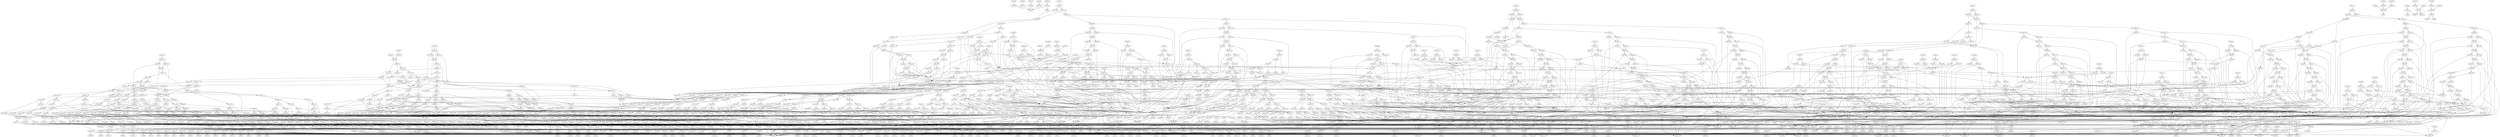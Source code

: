 # Network structure generated by ABC

digraph network {

Node208 -> Node2390 [style = solid];
Node209 -> Node2391 [style = solid];
Node210 -> Node2392 [style = solid];
Node211 -> Node2393 [style = solid];
Node212 -> Node2394 [style = solid];
Node213 -> Node2395 [style = solid];
Node214 -> Node2396 [style = solid];
Node215 -> Node2397 [style = solid];
Node216 -> Node2398 [style = solid];
Node217 -> Node2399 [style = solid];
Node218 -> Node2400 [style = solid];
Node219 -> Node2401 [style = solid];
Node220 -> Node2402 [style = solid];
Node221 -> Node2403 [style = solid];
Node222 -> Node2404 [style = solid];
Node223 -> Node2405 [style = solid];
Node224 -> Node2406 [style = solid];
Node225 -> Node2407 [style = solid];
Node226 -> Node2408 [style = solid];
Node227 -> Node2409 [style = solid];
Node228 -> Node2410 [style = solid];
Node229 -> Node2411 [style = solid];
Node230 -> Node2412 [style = solid];
Node231 -> Node2413 [style = solid];
Node232 -> Node2414 [style = solid];
Node233 -> Node2415 [style = solid];
Node234 -> Node2416 [style = solid];
Node235 -> Node2417 [style = solid];
Node236 -> Node2418 [style = solid];
Node237 -> Node2419 [style = solid];
Node238 -> Node2420 [style = solid];
Node239 -> Node2421 [style = solid];
Node240 -> Node2422 [style = solid];
Node241 -> Node2423 [style = solid];
Node242 -> Node2424 [style = solid];
Node243 -> Node2425 [style = solid];
Node244 -> Node2389 [style = solid];
Node245 -> Node2426 [style = solid];
Node246 -> Node2427 [style = solid];
Node247 -> Node2428 [style = solid];
Node248 -> Node315 [style = solid];
Node249 -> Node318 [style = solid];
Node250 -> Node321 [style = solid];
Node251 -> Node324 [style = solid];
Node252 -> Node327 [style = solid];
Node253 -> Node2429 [style = solid];
Node254 -> Node2430 [style = solid];
Node255 -> Node328 [style = solid];
Node256 -> Node2431 [style = solid];
Node257 -> Node2432 [style = solid];
Node258 -> Node330 [style = solid];
Node259 -> Node2433 [style = solid];
Node260 -> Node2434 [style = solid];
Node261 -> Node2435 [style = solid];
Node262 -> Node331 [style = solid];
Node263 -> Node343 [style = solid];
Node264 -> Node709 [style = solid];
Node265 -> Node1151 [style = solid];
Node266 -> Node2436 [style = solid];
Node267 -> Node1200 [style = solid];
Node268 -> Node1216 [style = solid];
Node269 -> Node1222 [style = solid];
Node270 -> Node1229 [style = solid];
Node271 -> Node1233 [style = solid];
Node272 -> Node1250 [style = solid];
Node273 -> Node1261 [style = solid];
Node274 -> Node1271 [style = solid];
Node275 -> Node1274 [style = solid];
Node276 -> Node1414 [style = solid];
Node277 -> Node1559 [style = solid];
Node278 -> Node1699 [style = solid];
Node279 -> Node1708 [style = solid];
Node280 -> Node1713 [style = solid];
Node281 -> Node1719 [style = solid];
Node282 -> Node1731 [style = solid];
Node283 -> Node1740 [style = solid];
Node284 -> Node1756 [style = solid];
Node285 -> Node1762 [style = solid];
Node286 -> Node1769 [style = solid];
Node287 -> Node1773 [style = solid];
Node288 -> Node1789 [style = solid];
Node289 -> Node1795 [style = solid];
Node290 -> Node1802 [style = solid];
Node291 -> Node1806 [style = solid];
Node292 -> Node1812 [style = solid];
Node293 -> Node1817 [style = solid];
Node294 -> Node1834 [style = solid];
Node295 -> Node1845 [style = solid];
Node296 -> Node1855 [style = solid];
Node297 -> Node1858 [style = solid];
Node298 -> Node1865 [style = solid];
Node299 -> Node1875 [style = solid];
Node300 -> Node2437 [style = solid];
Node301 -> Node1878 [style = solid];
Node302 -> Node2438 [style = solid];
Node303 -> Node1894 [style = solid];
Node304 -> Node1900 [style = solid];
Node305 -> Node1907 [style = solid];
Node306 -> Node1911 [style = solid];
Node307 -> Node1928 [style = solid];
Node308 -> Node1939 [style = solid];
Node309 -> Node1949 [style = solid];
Node310 -> Node1952 [style = solid];
Node311 -> Node2064 [style = solid];
Node312 -> Node2162 [style = solid];
Node313 -> Node2278 [style = solid];
Node314 -> Node2388 [style = solid];
Node315 -> Node2 [style = solid];
Node315 -> Node21 [style = solid];
Node316 -> Node74 [style = solid];
Node316 -> Node108 [style = solid];
Node317 -> Node152 [style = solid];
Node317 -> Node316 [style = solid];
Node318 -> Node164 [style = solid];
Node318 -> Node317 [style = solid];
Node319 -> Node76 [style = solid];
Node319 -> Node134 [style = solid];
Node320 -> Node142 [style = solid];
Node320 -> Node319 [style = solid];
Node321 -> Node154 [style = solid];
Node321 -> Node320 [style = solid];
Node322 -> Node106 [style = solid];
Node322 -> Node107 [style = solid];
Node323 -> Node109 [style = solid];
Node323 -> Node322 [style = solid];
Node324 -> Node110 [style = solid];
Node324 -> Node323 [style = solid];
Node325 -> Node86 [style = solid];
Node325 -> Node96 [style = solid];
Node326 -> Node112 [style = solid];
Node326 -> Node325 [style = solid];
Node327 -> Node123 [style = solid];
Node327 -> Node326 [style = solid];
Node328 -> Node2 [style = solid];
Node328 -> Node166 [style = solid];
Node329 -> Node67 [style = solid];
Node329 -> Node68 [style = solid];
Node330 -> Node2 [style = solid];
Node330 -> Node329 [style = solid];
Node331 -> Node1 [style = solid];
Node331 -> Node87 [style = solid];
Node332 -> Node6 [style = solid];
Node332 -> Node153 [style = solid];
Node333 -> Node6 [style = solid];
Node333 -> Node13 [style = solid];
Node334 -> Node332 [style = solid];
Node334 -> Node333 [style = solid];
Node335 -> Node6 [style = solid];
Node335 -> Node334 [style = solid];
Node336 -> Node6 [style = solid];
Node336 -> Node187 [style = solid];
Node337 -> Node6 [style = solid];
Node337 -> Node336 [style = solid];
Node338 -> Node335 [style = solid];
Node338 -> Node337 [style = solid];
Node339 -> Node335 [style = solid];
Node339 -> Node337 [style = solid];
Node340 -> Node338 [style = solid];
Node340 -> Node339 [style = solid];
Node341 -> Node206 [style = solid];
Node341 -> Node340 [style = solid];
Node342 -> Node206 [style = solid];
Node342 -> Node340 [style = solid];
Node343 -> Node341 [style = solid];
Node343 -> Node342 [style = solid];
Node344 -> Node174 [style = solid];
Node344 -> Node207 [style = solid];
Node345 -> Node12 [style = solid];
Node345 -> Node344 [style = solid];
Node346 -> Node12 [style = solid];
Node346 -> Node344 [style = solid];
Node347 -> Node12 [style = solid];
Node347 -> Node344 [style = solid];
Node348 -> Node346 [style = solid];
Node348 -> Node347 [style = solid];
Node349 -> Node173 [style = solid];
Node349 -> Node207 [style = solid];
Node350 -> Node12 [style = solid];
Node350 -> Node349 [style = solid];
Node351 -> Node348 [style = solid];
Node351 -> Node350 [style = solid];
Node352 -> Node345 [style = solid];
Node352 -> Node351 [style = solid];
Node353 -> Node6 [style = solid];
Node353 -> Node137 [style = solid];
Node354 -> Node6 [style = solid];
Node354 -> Node353 [style = solid];
Node355 -> Node3 [style = solid];
Node355 -> Node4 [style = solid];
Node356 -> Node354 [style = solid];
Node356 -> Node355 [style = solid];
Node357 -> Node172 [style = solid];
Node357 -> Node356 [style = solid];
Node358 -> Node172 [style = solid];
Node358 -> Node356 [style = solid];
Node359 -> Node172 [style = solid];
Node359 -> Node356 [style = solid];
Node360 -> Node358 [style = solid];
Node360 -> Node359 [style = solid];
Node361 -> Node6 [style = solid];
Node361 -> Node138 [style = solid];
Node362 -> Node6 [style = solid];
Node362 -> Node361 [style = solid];
Node363 -> Node355 [style = solid];
Node363 -> Node362 [style = solid];
Node364 -> Node171 [style = solid];
Node364 -> Node363 [style = solid];
Node365 -> Node360 [style = solid];
Node365 -> Node364 [style = solid];
Node366 -> Node171 [style = solid];
Node366 -> Node363 [style = solid];
Node367 -> Node171 [style = solid];
Node367 -> Node363 [style = solid];
Node368 -> Node366 [style = solid];
Node368 -> Node367 [style = solid];
Node369 -> Node6 [style = solid];
Node369 -> Node139 [style = solid];
Node370 -> Node6 [style = solid];
Node370 -> Node369 [style = solid];
Node371 -> Node355 [style = solid];
Node371 -> Node370 [style = solid];
Node372 -> Node54 [style = solid];
Node372 -> Node371 [style = solid];
Node373 -> Node360 [style = solid];
Node373 -> Node368 [style = solid];
Node374 -> Node372 [style = solid];
Node374 -> Node373 [style = solid];
Node375 -> Node54 [style = solid];
Node375 -> Node371 [style = solid];
Node376 -> Node54 [style = solid];
Node376 -> Node371 [style = solid];
Node377 -> Node375 [style = solid];
Node377 -> Node376 [style = solid];
Node378 -> Node6 [style = solid];
Node378 -> Node140 [style = solid];
Node379 -> Node6 [style = solid];
Node379 -> Node378 [style = solid];
Node380 -> Node355 [style = solid];
Node380 -> Node379 [style = solid];
Node381 -> Node170 [style = solid];
Node381 -> Node380 [style = solid];
Node382 -> Node360 [style = solid];
Node382 -> Node377 [style = solid];
Node383 -> Node381 [style = solid];
Node383 -> Node382 [style = solid];
Node384 -> Node368 [style = solid];
Node384 -> Node383 [style = solid];
Node385 -> Node170 [style = solid];
Node385 -> Node380 [style = solid];
Node386 -> Node170 [style = solid];
Node386 -> Node380 [style = solid];
Node387 -> Node385 [style = solid];
Node387 -> Node386 [style = solid];
Node388 -> Node6 [style = solid];
Node388 -> Node133 [style = solid];
Node389 -> Node6 [style = solid];
Node389 -> Node388 [style = solid];
Node390 -> Node355 [style = solid];
Node390 -> Node389 [style = solid];
Node391 -> Node169 [style = solid];
Node391 -> Node390 [style = solid];
Node392 -> Node377 [style = solid];
Node392 -> Node387 [style = solid];
Node393 -> Node360 [style = solid];
Node393 -> Node392 [style = solid];
Node394 -> Node391 [style = solid];
Node394 -> Node393 [style = solid];
Node395 -> Node368 [style = solid];
Node395 -> Node394 [style = solid];
Node396 -> Node357 [style = solid];
Node396 -> Node365 [style = solid];
Node397 -> Node374 [style = solid];
Node397 -> Node396 [style = solid];
Node398 -> Node384 [style = solid];
Node398 -> Node397 [style = solid];
Node399 -> Node395 [style = solid];
Node399 -> Node398 [style = solid];
Node400 -> Node12 [style = solid];
Node400 -> Node349 [style = solid];
Node401 -> Node12 [style = solid];
Node401 -> Node349 [style = solid];
Node402 -> Node400 [style = solid];
Node402 -> Node401 [style = solid];
Node403 -> Node348 [style = solid];
Node403 -> Node402 [style = solid];
Node404 -> Node399 [style = solid];
Node404 -> Node403 [style = solid];
Node405 -> Node352 [style = solid];
Node405 -> Node404 [style = solid];
Node406 -> Node6 [style = solid];
Node406 -> Node77 [style = solid];
Node407 -> Node6 [style = solid];
Node407 -> Node406 [style = solid];
Node408 -> Node355 [style = solid];
Node408 -> Node407 [style = solid];
Node409 -> Node185 [style = solid];
Node409 -> Node408 [style = solid];
Node410 -> Node185 [style = solid];
Node410 -> Node408 [style = solid];
Node411 -> Node185 [style = solid];
Node411 -> Node408 [style = solid];
Node412 -> Node410 [style = solid];
Node412 -> Node411 [style = solid];
Node413 -> Node6 [style = solid];
Node413 -> Node78 [style = solid];
Node414 -> Node6 [style = solid];
Node414 -> Node413 [style = solid];
Node415 -> Node355 [style = solid];
Node415 -> Node414 [style = solid];
Node416 -> Node184 [style = solid];
Node416 -> Node415 [style = solid];
Node417 -> Node412 [style = solid];
Node417 -> Node416 [style = solid];
Node418 -> Node184 [style = solid];
Node418 -> Node415 [style = solid];
Node419 -> Node184 [style = solid];
Node419 -> Node415 [style = solid];
Node420 -> Node418 [style = solid];
Node420 -> Node419 [style = solid];
Node421 -> Node6 [style = solid];
Node421 -> Node79 [style = solid];
Node422 -> Node6 [style = solid];
Node422 -> Node421 [style = solid];
Node423 -> Node355 [style = solid];
Node423 -> Node422 [style = solid];
Node424 -> Node183 [style = solid];
Node424 -> Node423 [style = solid];
Node425 -> Node412 [style = solid];
Node425 -> Node420 [style = solid];
Node426 -> Node424 [style = solid];
Node426 -> Node425 [style = solid];
Node427 -> Node183 [style = solid];
Node427 -> Node423 [style = solid];
Node428 -> Node183 [style = solid];
Node428 -> Node423 [style = solid];
Node429 -> Node427 [style = solid];
Node429 -> Node428 [style = solid];
Node430 -> Node6 [style = solid];
Node430 -> Node80 [style = solid];
Node431 -> Node6 [style = solid];
Node431 -> Node430 [style = solid];
Node432 -> Node355 [style = solid];
Node432 -> Node431 [style = solid];
Node433 -> Node182 [style = solid];
Node433 -> Node432 [style = solid];
Node434 -> Node412 [style = solid];
Node434 -> Node429 [style = solid];
Node435 -> Node433 [style = solid];
Node435 -> Node434 [style = solid];
Node436 -> Node420 [style = solid];
Node436 -> Node435 [style = solid];
Node437 -> Node409 [style = solid];
Node437 -> Node417 [style = solid];
Node438 -> Node426 [style = solid];
Node438 -> Node437 [style = solid];
Node439 -> Node436 [style = solid];
Node439 -> Node438 [style = solid];
Node440 -> Node6 [style = solid];
Node440 -> Node81 [style = solid];
Node441 -> Node6 [style = solid];
Node441 -> Node440 [style = solid];
Node442 -> Node355 [style = solid];
Node442 -> Node441 [style = solid];
Node443 -> Node181 [style = solid];
Node443 -> Node442 [style = solid];
Node444 -> Node181 [style = solid];
Node444 -> Node442 [style = solid];
Node445 -> Node181 [style = solid];
Node445 -> Node442 [style = solid];
Node446 -> Node444 [style = solid];
Node446 -> Node445 [style = solid];
Node447 -> Node6 [style = solid];
Node447 -> Node69 [style = solid];
Node448 -> Node6 [style = solid];
Node448 -> Node82 [style = solid];
Node449 -> Node447 [style = solid];
Node449 -> Node448 [style = solid];
Node450 -> Node180 [style = solid];
Node450 -> Node449 [style = solid];
Node451 -> Node446 [style = solid];
Node451 -> Node450 [style = solid];
Node452 -> Node180 [style = solid];
Node452 -> Node449 [style = solid];
Node453 -> Node180 [style = solid];
Node453 -> Node449 [style = solid];
Node454 -> Node452 [style = solid];
Node454 -> Node453 [style = solid];
Node455 -> Node6 [style = solid];
Node455 -> Node72 [style = solid];
Node456 -> Node6 [style = solid];
Node456 -> Node83 [style = solid];
Node457 -> Node455 [style = solid];
Node457 -> Node456 [style = solid];
Node458 -> Node179 [style = solid];
Node458 -> Node457 [style = solid];
Node459 -> Node446 [style = solid];
Node459 -> Node454 [style = solid];
Node460 -> Node458 [style = solid];
Node460 -> Node459 [style = solid];
Node461 -> Node179 [style = solid];
Node461 -> Node457 [style = solid];
Node462 -> Node179 [style = solid];
Node462 -> Node457 [style = solid];
Node463 -> Node461 [style = solid];
Node463 -> Node462 [style = solid];
Node464 -> Node6 [style = solid];
Node464 -> Node70 [style = solid];
Node465 -> Node6 [style = solid];
Node465 -> Node84 [style = solid];
Node466 -> Node464 [style = solid];
Node466 -> Node465 [style = solid];
Node467 -> Node178 [style = solid];
Node467 -> Node466 [style = solid];
Node468 -> Node446 [style = solid];
Node468 -> Node463 [style = solid];
Node469 -> Node467 [style = solid];
Node469 -> Node468 [style = solid];
Node470 -> Node454 [style = solid];
Node470 -> Node469 [style = solid];
Node471 -> Node178 [style = solid];
Node471 -> Node466 [style = solid];
Node472 -> Node178 [style = solid];
Node472 -> Node466 [style = solid];
Node473 -> Node471 [style = solid];
Node473 -> Node472 [style = solid];
Node474 -> Node6 [style = solid];
Node474 -> Node73 [style = solid];
Node475 -> Node6 [style = solid];
Node475 -> Node75 [style = solid];
Node476 -> Node474 [style = solid];
Node476 -> Node475 [style = solid];
Node477 -> Node177 [style = solid];
Node477 -> Node476 [style = solid];
Node478 -> Node463 [style = solid];
Node478 -> Node473 [style = solid];
Node479 -> Node446 [style = solid];
Node479 -> Node478 [style = solid];
Node480 -> Node477 [style = solid];
Node480 -> Node479 [style = solid];
Node481 -> Node454 [style = solid];
Node481 -> Node480 [style = solid];
Node482 -> Node443 [style = solid];
Node482 -> Node451 [style = solid];
Node483 -> Node460 [style = solid];
Node483 -> Node482 [style = solid];
Node484 -> Node470 [style = solid];
Node484 -> Node483 [style = solid];
Node485 -> Node481 [style = solid];
Node485 -> Node484 [style = solid];
Node486 -> Node182 [style = solid];
Node486 -> Node432 [style = solid];
Node487 -> Node182 [style = solid];
Node487 -> Node432 [style = solid];
Node488 -> Node486 [style = solid];
Node488 -> Node487 [style = solid];
Node489 -> Node420 [style = solid];
Node489 -> Node488 [style = solid];
Node490 -> Node429 [style = solid];
Node490 -> Node489 [style = solid];
Node491 -> Node412 [style = solid];
Node491 -> Node490 [style = solid];
Node492 -> Node485 [style = solid];
Node492 -> Node491 [style = solid];
Node493 -> Node439 [style = solid];
Node493 -> Node492 [style = solid];
Node494 -> Node169 [style = solid];
Node494 -> Node390 [style = solid];
Node495 -> Node169 [style = solid];
Node495 -> Node390 [style = solid];
Node496 -> Node494 [style = solid];
Node496 -> Node495 [style = solid];
Node497 -> Node368 [style = solid];
Node497 -> Node496 [style = solid];
Node498 -> Node377 [style = solid];
Node498 -> Node497 [style = solid];
Node499 -> Node360 [style = solid];
Node499 -> Node498 [style = solid];
Node500 -> Node387 [style = solid];
Node500 -> Node499 [style = solid];
Node501 -> Node403 [style = solid];
Node501 -> Node500 [style = solid];
Node502 -> Node493 [style = solid];
Node502 -> Node501 [style = solid];
Node503 -> Node6 [style = solid];
Node503 -> Node143 [style = solid];
Node504 -> Node6 [style = solid];
Node504 -> Node30 [style = solid];
Node505 -> Node503 [style = solid];
Node505 -> Node504 [style = solid];
Node506 -> Node205 [style = solid];
Node506 -> Node505 [style = solid];
Node507 -> Node205 [style = solid];
Node507 -> Node505 [style = solid];
Node508 -> Node205 [style = solid];
Node508 -> Node505 [style = solid];
Node509 -> Node507 [style = solid];
Node509 -> Node508 [style = solid];
Node510 -> Node6 [style = solid];
Node510 -> Node144 [style = solid];
Node511 -> Node6 [style = solid];
Node511 -> Node16 [style = solid];
Node512 -> Node510 [style = solid];
Node512 -> Node511 [style = solid];
Node513 -> Node204 [style = solid];
Node513 -> Node512 [style = solid];
Node514 -> Node509 [style = solid];
Node514 -> Node513 [style = solid];
Node515 -> Node204 [style = solid];
Node515 -> Node512 [style = solid];
Node516 -> Node204 [style = solid];
Node516 -> Node512 [style = solid];
Node517 -> Node515 [style = solid];
Node517 -> Node516 [style = solid];
Node518 -> Node6 [style = solid];
Node518 -> Node145 [style = solid];
Node519 -> Node6 [style = solid];
Node519 -> Node10 [style = solid];
Node520 -> Node518 [style = solid];
Node520 -> Node519 [style = solid];
Node521 -> Node203 [style = solid];
Node521 -> Node520 [style = solid];
Node522 -> Node509 [style = solid];
Node522 -> Node517 [style = solid];
Node523 -> Node521 [style = solid];
Node523 -> Node522 [style = solid];
Node524 -> Node203 [style = solid];
Node524 -> Node520 [style = solid];
Node525 -> Node203 [style = solid];
Node525 -> Node520 [style = solid];
Node526 -> Node524 [style = solid];
Node526 -> Node525 [style = solid];
Node527 -> Node6 [style = solid];
Node527 -> Node146 [style = solid];
Node528 -> Node6 [style = solid];
Node528 -> Node11 [style = solid];
Node529 -> Node527 [style = solid];
Node529 -> Node528 [style = solid];
Node530 -> Node202 [style = solid];
Node530 -> Node529 [style = solid];
Node531 -> Node509 [style = solid];
Node531 -> Node526 [style = solid];
Node532 -> Node530 [style = solid];
Node532 -> Node531 [style = solid];
Node533 -> Node517 [style = solid];
Node533 -> Node532 [style = solid];
Node534 -> Node506 [style = solid];
Node534 -> Node514 [style = solid];
Node535 -> Node523 [style = solid];
Node535 -> Node534 [style = solid];
Node536 -> Node533 [style = solid];
Node536 -> Node535 [style = solid];
Node537 -> Node6 [style = solid];
Node537 -> Node147 [style = solid];
Node538 -> Node6 [style = solid];
Node538 -> Node15 [style = solid];
Node539 -> Node537 [style = solid];
Node539 -> Node538 [style = solid];
Node540 -> Node201 [style = solid];
Node540 -> Node539 [style = solid];
Node541 -> Node201 [style = solid];
Node541 -> Node539 [style = solid];
Node542 -> Node201 [style = solid];
Node542 -> Node539 [style = solid];
Node543 -> Node541 [style = solid];
Node543 -> Node542 [style = solid];
Node544 -> Node6 [style = solid];
Node544 -> Node148 [style = solid];
Node545 -> Node6 [style = solid];
Node545 -> Node63 [style = solid];
Node546 -> Node544 [style = solid];
Node546 -> Node545 [style = solid];
Node547 -> Node200 [style = solid];
Node547 -> Node546 [style = solid];
Node548 -> Node543 [style = solid];
Node548 -> Node547 [style = solid];
Node549 -> Node200 [style = solid];
Node549 -> Node546 [style = solid];
Node550 -> Node200 [style = solid];
Node550 -> Node546 [style = solid];
Node551 -> Node549 [style = solid];
Node551 -> Node550 [style = solid];
Node552 -> Node6 [style = solid];
Node552 -> Node149 [style = solid];
Node553 -> Node6 [style = solid];
Node553 -> Node50 [style = solid];
Node554 -> Node552 [style = solid];
Node554 -> Node553 [style = solid];
Node555 -> Node199 [style = solid];
Node555 -> Node554 [style = solid];
Node556 -> Node543 [style = solid];
Node556 -> Node551 [style = solid];
Node557 -> Node555 [style = solid];
Node557 -> Node556 [style = solid];
Node558 -> Node199 [style = solid];
Node558 -> Node554 [style = solid];
Node559 -> Node199 [style = solid];
Node559 -> Node554 [style = solid];
Node560 -> Node558 [style = solid];
Node560 -> Node559 [style = solid];
Node561 -> Node6 [style = solid];
Node561 -> Node150 [style = solid];
Node562 -> Node6 [style = solid];
Node562 -> Node51 [style = solid];
Node563 -> Node561 [style = solid];
Node563 -> Node562 [style = solid];
Node564 -> Node198 [style = solid];
Node564 -> Node563 [style = solid];
Node565 -> Node543 [style = solid];
Node565 -> Node560 [style = solid];
Node566 -> Node564 [style = solid];
Node566 -> Node565 [style = solid];
Node567 -> Node551 [style = solid];
Node567 -> Node566 [style = solid];
Node568 -> Node198 [style = solid];
Node568 -> Node563 [style = solid];
Node569 -> Node198 [style = solid];
Node569 -> Node563 [style = solid];
Node570 -> Node568 [style = solid];
Node570 -> Node569 [style = solid];
Node571 -> Node6 [style = solid];
Node571 -> Node141 [style = solid];
Node572 -> Node6 [style = solid];
Node572 -> Node62 [style = solid];
Node573 -> Node571 [style = solid];
Node573 -> Node572 [style = solid];
Node574 -> Node197 [style = solid];
Node574 -> Node573 [style = solid];
Node575 -> Node560 [style = solid];
Node575 -> Node570 [style = solid];
Node576 -> Node543 [style = solid];
Node576 -> Node575 [style = solid];
Node577 -> Node574 [style = solid];
Node577 -> Node576 [style = solid];
Node578 -> Node551 [style = solid];
Node578 -> Node577 [style = solid];
Node579 -> Node540 [style = solid];
Node579 -> Node548 [style = solid];
Node580 -> Node557 [style = solid];
Node580 -> Node579 [style = solid];
Node581 -> Node567 [style = solid];
Node581 -> Node580 [style = solid];
Node582 -> Node578 [style = solid];
Node582 -> Node581 [style = solid];
Node583 -> Node202 [style = solid];
Node583 -> Node529 [style = solid];
Node584 -> Node202 [style = solid];
Node584 -> Node529 [style = solid];
Node585 -> Node583 [style = solid];
Node585 -> Node584 [style = solid];
Node586 -> Node517 [style = solid];
Node586 -> Node585 [style = solid];
Node587 -> Node526 [style = solid];
Node587 -> Node586 [style = solid];
Node588 -> Node509 [style = solid];
Node588 -> Node587 [style = solid];
Node589 -> Node582 [style = solid];
Node589 -> Node588 [style = solid];
Node590 -> Node536 [style = solid];
Node590 -> Node589 [style = solid];
Node591 -> Node177 [style = solid];
Node591 -> Node476 [style = solid];
Node592 -> Node177 [style = solid];
Node592 -> Node476 [style = solid];
Node593 -> Node591 [style = solid];
Node593 -> Node592 [style = solid];
Node594 -> Node454 [style = solid];
Node594 -> Node593 [style = solid];
Node595 -> Node463 [style = solid];
Node595 -> Node594 [style = solid];
Node596 -> Node446 [style = solid];
Node596 -> Node595 [style = solid];
Node597 -> Node473 [style = solid];
Node597 -> Node596 [style = solid];
Node598 -> Node491 [style = solid];
Node598 -> Node597 [style = solid];
Node599 -> Node590 [style = solid];
Node599 -> Node598 [style = solid];
Node600 -> Node501 [style = solid];
Node600 -> Node599 [style = solid];
Node601 -> Node6 [style = solid];
Node601 -> Node155 [style = solid];
Node602 -> Node6 [style = solid];
Node602 -> Node52 [style = solid];
Node603 -> Node601 [style = solid];
Node603 -> Node602 [style = solid];
Node604 -> Node195 [style = solid];
Node604 -> Node603 [style = solid];
Node605 -> Node195 [style = solid];
Node605 -> Node603 [style = solid];
Node606 -> Node195 [style = solid];
Node606 -> Node603 [style = solid];
Node607 -> Node605 [style = solid];
Node607 -> Node606 [style = solid];
Node608 -> Node6 [style = solid];
Node608 -> Node156 [style = solid];
Node609 -> Node6 [style = solid];
Node609 -> Node64 [style = solid];
Node610 -> Node608 [style = solid];
Node610 -> Node609 [style = solid];
Node611 -> Node194 [style = solid];
Node611 -> Node610 [style = solid];
Node612 -> Node607 [style = solid];
Node612 -> Node611 [style = solid];
Node613 -> Node194 [style = solid];
Node613 -> Node610 [style = solid];
Node614 -> Node194 [style = solid];
Node614 -> Node610 [style = solid];
Node615 -> Node613 [style = solid];
Node615 -> Node614 [style = solid];
Node616 -> Node6 [style = solid];
Node616 -> Node157 [style = solid];
Node617 -> Node6 [style = solid];
Node617 -> Node65 [style = solid];
Node618 -> Node616 [style = solid];
Node618 -> Node617 [style = solid];
Node619 -> Node193 [style = solid];
Node619 -> Node618 [style = solid];
Node620 -> Node607 [style = solid];
Node620 -> Node615 [style = solid];
Node621 -> Node619 [style = solid];
Node621 -> Node620 [style = solid];
Node622 -> Node193 [style = solid];
Node622 -> Node618 [style = solid];
Node623 -> Node193 [style = solid];
Node623 -> Node618 [style = solid];
Node624 -> Node622 [style = solid];
Node624 -> Node623 [style = solid];
Node625 -> Node6 [style = solid];
Node625 -> Node158 [style = solid];
Node626 -> Node6 [style = solid];
Node626 -> Node66 [style = solid];
Node627 -> Node625 [style = solid];
Node627 -> Node626 [style = solid];
Node628 -> Node192 [style = solid];
Node628 -> Node627 [style = solid];
Node629 -> Node607 [style = solid];
Node629 -> Node624 [style = solid];
Node630 -> Node628 [style = solid];
Node630 -> Node629 [style = solid];
Node631 -> Node615 [style = solid];
Node631 -> Node630 [style = solid];
Node632 -> Node604 [style = solid];
Node632 -> Node612 [style = solid];
Node633 -> Node621 [style = solid];
Node633 -> Node632 [style = solid];
Node634 -> Node631 [style = solid];
Node634 -> Node633 [style = solid];
Node635 -> Node6 [style = solid];
Node635 -> Node159 [style = solid];
Node636 -> Node6 [style = solid];
Node636 -> Node53 [style = solid];
Node637 -> Node635 [style = solid];
Node637 -> Node636 [style = solid];
Node638 -> Node191 [style = solid];
Node638 -> Node637 [style = solid];
Node639 -> Node191 [style = solid];
Node639 -> Node637 [style = solid];
Node640 -> Node191 [style = solid];
Node640 -> Node637 [style = solid];
Node641 -> Node639 [style = solid];
Node641 -> Node640 [style = solid];
Node642 -> Node6 [style = solid];
Node642 -> Node160 [style = solid];
Node643 -> Node6 [style = solid];
Node643 -> Node7 [style = solid];
Node644 -> Node642 [style = solid];
Node644 -> Node643 [style = solid];
Node645 -> Node190 [style = solid];
Node645 -> Node644 [style = solid];
Node646 -> Node641 [style = solid];
Node646 -> Node645 [style = solid];
Node647 -> Node190 [style = solid];
Node647 -> Node644 [style = solid];
Node648 -> Node190 [style = solid];
Node648 -> Node644 [style = solid];
Node649 -> Node647 [style = solid];
Node649 -> Node648 [style = solid];
Node650 -> Node6 [style = solid];
Node650 -> Node161 [style = solid];
Node651 -> Node6 [style = solid];
Node651 -> Node8 [style = solid];
Node652 -> Node650 [style = solid];
Node652 -> Node651 [style = solid];
Node653 -> Node189 [style = solid];
Node653 -> Node652 [style = solid];
Node654 -> Node641 [style = solid];
Node654 -> Node649 [style = solid];
Node655 -> Node653 [style = solid];
Node655 -> Node654 [style = solid];
Node656 -> Node189 [style = solid];
Node656 -> Node652 [style = solid];
Node657 -> Node189 [style = solid];
Node657 -> Node652 [style = solid];
Node658 -> Node656 [style = solid];
Node658 -> Node657 [style = solid];
Node659 -> Node6 [style = solid];
Node659 -> Node162 [style = solid];
Node660 -> Node6 [style = solid];
Node660 -> Node9 [style = solid];
Node661 -> Node659 [style = solid];
Node661 -> Node660 [style = solid];
Node662 -> Node188 [style = solid];
Node662 -> Node661 [style = solid];
Node663 -> Node641 [style = solid];
Node663 -> Node658 [style = solid];
Node664 -> Node662 [style = solid];
Node664 -> Node663 [style = solid];
Node665 -> Node649 [style = solid];
Node665 -> Node664 [style = solid];
Node666 -> Node188 [style = solid];
Node666 -> Node661 [style = solid];
Node667 -> Node188 [style = solid];
Node667 -> Node661 [style = solid];
Node668 -> Node666 [style = solid];
Node668 -> Node667 [style = solid];
Node669 -> Node335 [style = solid];
Node669 -> Node337 [style = solid];
Node670 -> Node658 [style = solid];
Node670 -> Node668 [style = solid];
Node671 -> Node641 [style = solid];
Node671 -> Node670 [style = solid];
Node672 -> Node669 [style = solid];
Node672 -> Node671 [style = solid];
Node673 -> Node649 [style = solid];
Node673 -> Node672 [style = solid];
Node674 -> Node638 [style = solid];
Node674 -> Node646 [style = solid];
Node675 -> Node655 [style = solid];
Node675 -> Node674 [style = solid];
Node676 -> Node665 [style = solid];
Node676 -> Node675 [style = solid];
Node677 -> Node673 [style = solid];
Node677 -> Node676 [style = solid];
Node678 -> Node192 [style = solid];
Node678 -> Node627 [style = solid];
Node679 -> Node192 [style = solid];
Node679 -> Node627 [style = solid];
Node680 -> Node678 [style = solid];
Node680 -> Node679 [style = solid];
Node681 -> Node615 [style = solid];
Node681 -> Node680 [style = solid];
Node682 -> Node624 [style = solid];
Node682 -> Node681 [style = solid];
Node683 -> Node607 [style = solid];
Node683 -> Node682 [style = solid];
Node684 -> Node677 [style = solid];
Node684 -> Node683 [style = solid];
Node685 -> Node634 [style = solid];
Node685 -> Node684 [style = solid];
Node686 -> Node197 [style = solid];
Node686 -> Node573 [style = solid];
Node687 -> Node197 [style = solid];
Node687 -> Node573 [style = solid];
Node688 -> Node686 [style = solid];
Node688 -> Node687 [style = solid];
Node689 -> Node551 [style = solid];
Node689 -> Node688 [style = solid];
Node690 -> Node560 [style = solid];
Node690 -> Node689 [style = solid];
Node691 -> Node543 [style = solid];
Node691 -> Node690 [style = solid];
Node692 -> Node570 [style = solid];
Node692 -> Node691 [style = solid];
Node693 -> Node588 [style = solid];
Node693 -> Node692 [style = solid];
Node694 -> Node685 [style = solid];
Node694 -> Node693 [style = solid];
Node695 -> Node598 [style = solid];
Node695 -> Node694 [style = solid];
Node696 -> Node501 [style = solid];
Node696 -> Node695 [style = solid];
Node697 -> Node340 [style = solid];
Node697 -> Node649 [style = solid];
Node698 -> Node658 [style = solid];
Node698 -> Node697 [style = solid];
Node699 -> Node641 [style = solid];
Node699 -> Node698 [style = solid];
Node700 -> Node668 [style = solid];
Node700 -> Node699 [style = solid];
Node701 -> Node683 [style = solid];
Node701 -> Node700 [style = solid];
Node702 -> Node206 [style = solid];
Node702 -> Node701 [style = solid];
Node703 -> Node693 [style = solid];
Node703 -> Node702 [style = solid];
Node704 -> Node598 [style = solid];
Node704 -> Node703 [style = solid];
Node705 -> Node501 [style = solid];
Node705 -> Node704 [style = solid];
Node706 -> Node405 [style = solid];
Node706 -> Node502 [style = solid];
Node707 -> Node600 [style = solid];
Node707 -> Node706 [style = solid];
Node708 -> Node696 [style = solid];
Node708 -> Node707 [style = solid];
Node709 -> Node705 [style = solid];
Node709 -> Node708 [style = solid];
Node710 -> Node175 [style = solid];
Node710 -> Node207 [style = solid];
Node711 -> Node12 [style = solid];
Node711 -> Node710 [style = solid];
Node712 -> Node12 [style = solid];
Node712 -> Node710 [style = solid];
Node713 -> Node12 [style = solid];
Node713 -> Node710 [style = solid];
Node714 -> Node712 [style = solid];
Node714 -> Node713 [style = solid];
Node715 -> Node167 [style = solid];
Node715 -> Node207 [style = solid];
Node716 -> Node12 [style = solid];
Node716 -> Node715 [style = solid];
Node717 -> Node714 [style = solid];
Node717 -> Node716 [style = solid];
Node718 -> Node711 [style = solid];
Node718 -> Node717 [style = solid];
Node719 -> Node12 [style = solid];
Node719 -> Node715 [style = solid];
Node720 -> Node12 [style = solid];
Node720 -> Node715 [style = solid];
Node721 -> Node719 [style = solid];
Node721 -> Node720 [style = solid];
Node722 -> Node714 [style = solid];
Node722 -> Node721 [style = solid];
Node723 -> Node6 [style = solid];
Node723 -> Node48 [style = solid];
Node724 -> Node6 [style = solid];
Node724 -> Node172 [style = solid];
Node725 -> Node723 [style = solid];
Node725 -> Node724 [style = solid];
Node726 -> Node6 [style = solid];
Node726 -> Node90 [style = solid];
Node727 -> Node6 [style = solid];
Node727 -> Node726 [style = solid];
Node728 -> Node355 [style = solid];
Node728 -> Node727 [style = solid];
Node729 -> Node725 [style = solid];
Node729 -> Node728 [style = solid];
Node730 -> Node725 [style = solid];
Node730 -> Node728 [style = solid];
Node731 -> Node725 [style = solid];
Node731 -> Node728 [style = solid];
Node732 -> Node730 [style = solid];
Node732 -> Node731 [style = solid];
Node733 -> Node6 [style = solid];
Node733 -> Node58 [style = solid];
Node734 -> Node6 [style = solid];
Node734 -> Node171 [style = solid];
Node735 -> Node733 [style = solid];
Node735 -> Node734 [style = solid];
Node736 -> Node6 [style = solid];
Node736 -> Node91 [style = solid];
Node737 -> Node6 [style = solid];
Node737 -> Node736 [style = solid];
Node738 -> Node355 [style = solid];
Node738 -> Node737 [style = solid];
Node739 -> Node735 [style = solid];
Node739 -> Node738 [style = solid];
Node740 -> Node732 [style = solid];
Node740 -> Node739 [style = solid];
Node741 -> Node735 [style = solid];
Node741 -> Node738 [style = solid];
Node742 -> Node735 [style = solid];
Node742 -> Node738 [style = solid];
Node743 -> Node741 [style = solid];
Node743 -> Node742 [style = solid];
Node744 -> Node6 [style = solid];
Node744 -> Node47 [style = solid];
Node745 -> Node6 [style = solid];
Node745 -> Node54 [style = solid];
Node746 -> Node744 [style = solid];
Node746 -> Node745 [style = solid];
Node747 -> Node6 [style = solid];
Node747 -> Node92 [style = solid];
Node748 -> Node6 [style = solid];
Node748 -> Node747 [style = solid];
Node749 -> Node355 [style = solid];
Node749 -> Node748 [style = solid];
Node750 -> Node746 [style = solid];
Node750 -> Node749 [style = solid];
Node751 -> Node732 [style = solid];
Node751 -> Node743 [style = solid];
Node752 -> Node750 [style = solid];
Node752 -> Node751 [style = solid];
Node753 -> Node746 [style = solid];
Node753 -> Node749 [style = solid];
Node754 -> Node746 [style = solid];
Node754 -> Node749 [style = solid];
Node755 -> Node753 [style = solid];
Node755 -> Node754 [style = solid];
Node756 -> Node6 [style = solid];
Node756 -> Node57 [style = solid];
Node757 -> Node6 [style = solid];
Node757 -> Node170 [style = solid];
Node758 -> Node756 [style = solid];
Node758 -> Node757 [style = solid];
Node759 -> Node6 [style = solid];
Node759 -> Node93 [style = solid];
Node760 -> Node6 [style = solid];
Node760 -> Node759 [style = solid];
Node761 -> Node355 [style = solid];
Node761 -> Node760 [style = solid];
Node762 -> Node758 [style = solid];
Node762 -> Node761 [style = solid];
Node763 -> Node732 [style = solid];
Node763 -> Node755 [style = solid];
Node764 -> Node762 [style = solid];
Node764 -> Node763 [style = solid];
Node765 -> Node743 [style = solid];
Node765 -> Node764 [style = solid];
Node766 -> Node758 [style = solid];
Node766 -> Node761 [style = solid];
Node767 -> Node758 [style = solid];
Node767 -> Node761 [style = solid];
Node768 -> Node766 [style = solid];
Node768 -> Node767 [style = solid];
Node769 -> Node6 [style = solid];
Node769 -> Node59 [style = solid];
Node770 -> Node6 [style = solid];
Node770 -> Node169 [style = solid];
Node771 -> Node769 [style = solid];
Node771 -> Node770 [style = solid];
Node772 -> Node355 [style = solid];
Node772 -> Node771 [style = solid];
Node773 -> Node755 [style = solid];
Node773 -> Node768 [style = solid];
Node774 -> Node732 [style = solid];
Node774 -> Node773 [style = solid];
Node775 -> Node772 [style = solid];
Node775 -> Node774 [style = solid];
Node776 -> Node743 [style = solid];
Node776 -> Node775 [style = solid];
Node777 -> Node729 [style = solid];
Node777 -> Node740 [style = solid];
Node778 -> Node752 [style = solid];
Node778 -> Node777 [style = solid];
Node779 -> Node765 [style = solid];
Node779 -> Node778 [style = solid];
Node780 -> Node776 [style = solid];
Node780 -> Node779 [style = solid];
Node781 -> Node722 [style = solid];
Node781 -> Node780 [style = solid];
Node782 -> Node718 [style = solid];
Node782 -> Node781 [style = solid];
Node783 -> Node6 [style = solid];
Node783 -> Node56 [style = solid];
Node784 -> Node6 [style = solid];
Node784 -> Node185 [style = solid];
Node785 -> Node783 [style = solid];
Node785 -> Node784 [style = solid];
Node786 -> Node6 [style = solid];
Node786 -> Node97 [style = solid];
Node787 -> Node6 [style = solid];
Node787 -> Node786 [style = solid];
Node788 -> Node355 [style = solid];
Node788 -> Node787 [style = solid];
Node789 -> Node785 [style = solid];
Node789 -> Node788 [style = solid];
Node790 -> Node785 [style = solid];
Node790 -> Node788 [style = solid];
Node791 -> Node785 [style = solid];
Node791 -> Node788 [style = solid];
Node792 -> Node790 [style = solid];
Node792 -> Node791 [style = solid];
Node793 -> Node6 [style = solid];
Node793 -> Node55 [style = solid];
Node794 -> Node6 [style = solid];
Node794 -> Node184 [style = solid];
Node795 -> Node793 [style = solid];
Node795 -> Node794 [style = solid];
Node796 -> Node6 [style = solid];
Node796 -> Node98 [style = solid];
Node797 -> Node6 [style = solid];
Node797 -> Node796 [style = solid];
Node798 -> Node355 [style = solid];
Node798 -> Node797 [style = solid];
Node799 -> Node795 [style = solid];
Node799 -> Node798 [style = solid];
Node800 -> Node792 [style = solid];
Node800 -> Node799 [style = solid];
Node801 -> Node795 [style = solid];
Node801 -> Node798 [style = solid];
Node802 -> Node795 [style = solid];
Node802 -> Node798 [style = solid];
Node803 -> Node801 [style = solid];
Node803 -> Node802 [style = solid];
Node804 -> Node6 [style = solid];
Node804 -> Node46 [style = solid];
Node805 -> Node6 [style = solid];
Node805 -> Node183 [style = solid];
Node806 -> Node804 [style = solid];
Node806 -> Node805 [style = solid];
Node807 -> Node6 [style = solid];
Node807 -> Node99 [style = solid];
Node808 -> Node6 [style = solid];
Node808 -> Node807 [style = solid];
Node809 -> Node355 [style = solid];
Node809 -> Node808 [style = solid];
Node810 -> Node806 [style = solid];
Node810 -> Node809 [style = solid];
Node811 -> Node792 [style = solid];
Node811 -> Node803 [style = solid];
Node812 -> Node810 [style = solid];
Node812 -> Node811 [style = solid];
Node813 -> Node806 [style = solid];
Node813 -> Node809 [style = solid];
Node814 -> Node806 [style = solid];
Node814 -> Node809 [style = solid];
Node815 -> Node813 [style = solid];
Node815 -> Node814 [style = solid];
Node816 -> Node6 [style = solid];
Node816 -> Node27 [style = solid];
Node817 -> Node6 [style = solid];
Node817 -> Node182 [style = solid];
Node818 -> Node816 [style = solid];
Node818 -> Node817 [style = solid];
Node819 -> Node6 [style = solid];
Node819 -> Node100 [style = solid];
Node820 -> Node6 [style = solid];
Node820 -> Node819 [style = solid];
Node821 -> Node355 [style = solid];
Node821 -> Node820 [style = solid];
Node822 -> Node818 [style = solid];
Node822 -> Node821 [style = solid];
Node823 -> Node792 [style = solid];
Node823 -> Node815 [style = solid];
Node824 -> Node822 [style = solid];
Node824 -> Node823 [style = solid];
Node825 -> Node803 [style = solid];
Node825 -> Node824 [style = solid];
Node826 -> Node789 [style = solid];
Node826 -> Node800 [style = solid];
Node827 -> Node812 [style = solid];
Node827 -> Node826 [style = solid];
Node828 -> Node825 [style = solid];
Node828 -> Node827 [style = solid];
Node829 -> Node818 [style = solid];
Node829 -> Node821 [style = solid];
Node830 -> Node818 [style = solid];
Node830 -> Node821 [style = solid];
Node831 -> Node829 [style = solid];
Node831 -> Node830 [style = solid];
Node832 -> Node815 [style = solid];
Node832 -> Node831 [style = solid];
Node833 -> Node803 [style = solid];
Node833 -> Node832 [style = solid];
Node834 -> Node792 [style = solid];
Node834 -> Node833 [style = solid];
Node835 -> Node6 [style = solid];
Node835 -> Node28 [style = solid];
Node836 -> Node6 [style = solid];
Node836 -> Node181 [style = solid];
Node837 -> Node835 [style = solid];
Node837 -> Node836 [style = solid];
Node838 -> Node6 [style = solid];
Node838 -> Node101 [style = solid];
Node839 -> Node6 [style = solid];
Node839 -> Node838 [style = solid];
Node840 -> Node355 [style = solid];
Node840 -> Node839 [style = solid];
Node841 -> Node837 [style = solid];
Node841 -> Node840 [style = solid];
Node842 -> Node837 [style = solid];
Node842 -> Node840 [style = solid];
Node843 -> Node837 [style = solid];
Node843 -> Node840 [style = solid];
Node844 -> Node842 [style = solid];
Node844 -> Node843 [style = solid];
Node845 -> Node6 [style = solid];
Node845 -> Node45 [style = solid];
Node846 -> Node6 [style = solid];
Node846 -> Node180 [style = solid];
Node847 -> Node845 [style = solid];
Node847 -> Node846 [style = solid];
Node848 -> Node6 [style = solid];
Node848 -> Node102 [style = solid];
Node849 -> Node447 [style = solid];
Node849 -> Node848 [style = solid];
Node850 -> Node847 [style = solid];
Node850 -> Node849 [style = solid];
Node851 -> Node844 [style = solid];
Node851 -> Node850 [style = solid];
Node852 -> Node847 [style = solid];
Node852 -> Node849 [style = solid];
Node853 -> Node847 [style = solid];
Node853 -> Node849 [style = solid];
Node854 -> Node852 [style = solid];
Node854 -> Node853 [style = solid];
Node855 -> Node6 [style = solid];
Node855 -> Node44 [style = solid];
Node856 -> Node6 [style = solid];
Node856 -> Node179 [style = solid];
Node857 -> Node855 [style = solid];
Node857 -> Node856 [style = solid];
Node858 -> Node6 [style = solid];
Node858 -> Node103 [style = solid];
Node859 -> Node455 [style = solid];
Node859 -> Node858 [style = solid];
Node860 -> Node857 [style = solid];
Node860 -> Node859 [style = solid];
Node861 -> Node844 [style = solid];
Node861 -> Node854 [style = solid];
Node862 -> Node860 [style = solid];
Node862 -> Node861 [style = solid];
Node863 -> Node857 [style = solid];
Node863 -> Node859 [style = solid];
Node864 -> Node857 [style = solid];
Node864 -> Node859 [style = solid];
Node865 -> Node863 [style = solid];
Node865 -> Node864 [style = solid];
Node866 -> Node6 [style = solid];
Node866 -> Node43 [style = solid];
Node867 -> Node6 [style = solid];
Node867 -> Node178 [style = solid];
Node868 -> Node866 [style = solid];
Node868 -> Node867 [style = solid];
Node869 -> Node6 [style = solid];
Node869 -> Node104 [style = solid];
Node870 -> Node464 [style = solid];
Node870 -> Node869 [style = solid];
Node871 -> Node868 [style = solid];
Node871 -> Node870 [style = solid];
Node872 -> Node844 [style = solid];
Node872 -> Node865 [style = solid];
Node873 -> Node871 [style = solid];
Node873 -> Node872 [style = solid];
Node874 -> Node854 [style = solid];
Node874 -> Node873 [style = solid];
Node875 -> Node868 [style = solid];
Node875 -> Node870 [style = solid];
Node876 -> Node868 [style = solid];
Node876 -> Node870 [style = solid];
Node877 -> Node875 [style = solid];
Node877 -> Node876 [style = solid];
Node878 -> Node6 [style = solid];
Node878 -> Node29 [style = solid];
Node879 -> Node6 [style = solid];
Node879 -> Node177 [style = solid];
Node880 -> Node878 [style = solid];
Node880 -> Node879 [style = solid];
Node881 -> Node6 [style = solid];
Node881 -> Node95 [style = solid];
Node882 -> Node474 [style = solid];
Node882 -> Node881 [style = solid];
Node883 -> Node880 [style = solid];
Node883 -> Node882 [style = solid];
Node884 -> Node865 [style = solid];
Node884 -> Node877 [style = solid];
Node885 -> Node844 [style = solid];
Node885 -> Node884 [style = solid];
Node886 -> Node883 [style = solid];
Node886 -> Node885 [style = solid];
Node887 -> Node854 [style = solid];
Node887 -> Node886 [style = solid];
Node888 -> Node841 [style = solid];
Node888 -> Node851 [style = solid];
Node889 -> Node862 [style = solid];
Node889 -> Node888 [style = solid];
Node890 -> Node874 [style = solid];
Node890 -> Node889 [style = solid];
Node891 -> Node887 [style = solid];
Node891 -> Node890 [style = solid];
Node892 -> Node834 [style = solid];
Node892 -> Node891 [style = solid];
Node893 -> Node828 [style = solid];
Node893 -> Node892 [style = solid];
Node894 -> Node355 [style = solid];
Node894 -> Node771 [style = solid];
Node895 -> Node355 [style = solid];
Node895 -> Node771 [style = solid];
Node896 -> Node894 [style = solid];
Node896 -> Node895 [style = solid];
Node897 -> Node768 [style = solid];
Node897 -> Node896 [style = solid];
Node898 -> Node755 [style = solid];
Node898 -> Node897 [style = solid];
Node899 -> Node743 [style = solid];
Node899 -> Node898 [style = solid];
Node900 -> Node732 [style = solid];
Node900 -> Node899 [style = solid];
Node901 -> Node722 [style = solid];
Node901 -> Node900 [style = solid];
Node902 -> Node893 [style = solid];
Node902 -> Node901 [style = solid];
Node903 -> Node6 [style = solid];
Node903 -> Node205 [style = solid];
Node904 -> Node6 [style = solid];
Node904 -> Node26 [style = solid];
Node905 -> Node903 [style = solid];
Node905 -> Node904 [style = solid];
Node906 -> Node6 [style = solid];
Node906 -> Node113 [style = solid];
Node907 -> Node504 [style = solid];
Node907 -> Node906 [style = solid];
Node908 -> Node905 [style = solid];
Node908 -> Node907 [style = solid];
Node909 -> Node905 [style = solid];
Node909 -> Node907 [style = solid];
Node910 -> Node905 [style = solid];
Node910 -> Node907 [style = solid];
Node911 -> Node909 [style = solid];
Node911 -> Node910 [style = solid];
Node912 -> Node6 [style = solid];
Node912 -> Node204 [style = solid];
Node913 -> Node6 [style = solid];
Node913 -> Node25 [style = solid];
Node914 -> Node912 [style = solid];
Node914 -> Node913 [style = solid];
Node915 -> Node6 [style = solid];
Node915 -> Node114 [style = solid];
Node916 -> Node511 [style = solid];
Node916 -> Node915 [style = solid];
Node917 -> Node914 [style = solid];
Node917 -> Node916 [style = solid];
Node918 -> Node911 [style = solid];
Node918 -> Node917 [style = solid];
Node919 -> Node914 [style = solid];
Node919 -> Node916 [style = solid];
Node920 -> Node914 [style = solid];
Node920 -> Node916 [style = solid];
Node921 -> Node919 [style = solid];
Node921 -> Node920 [style = solid];
Node922 -> Node6 [style = solid];
Node922 -> Node203 [style = solid];
Node923 -> Node6 [style = solid];
Node923 -> Node24 [style = solid];
Node924 -> Node922 [style = solid];
Node924 -> Node923 [style = solid];
Node925 -> Node6 [style = solid];
Node925 -> Node115 [style = solid];
Node926 -> Node519 [style = solid];
Node926 -> Node925 [style = solid];
Node927 -> Node924 [style = solid];
Node927 -> Node926 [style = solid];
Node928 -> Node911 [style = solid];
Node928 -> Node921 [style = solid];
Node929 -> Node927 [style = solid];
Node929 -> Node928 [style = solid];
Node930 -> Node924 [style = solid];
Node930 -> Node926 [style = solid];
Node931 -> Node924 [style = solid];
Node931 -> Node926 [style = solid];
Node932 -> Node930 [style = solid];
Node932 -> Node931 [style = solid];
Node933 -> Node6 [style = solid];
Node933 -> Node202 [style = solid];
Node934 -> Node6 [style = solid];
Node934 -> Node39 [style = solid];
Node935 -> Node933 [style = solid];
Node935 -> Node934 [style = solid];
Node936 -> Node6 [style = solid];
Node936 -> Node116 [style = solid];
Node937 -> Node528 [style = solid];
Node937 -> Node936 [style = solid];
Node938 -> Node935 [style = solid];
Node938 -> Node937 [style = solid];
Node939 -> Node911 [style = solid];
Node939 -> Node932 [style = solid];
Node940 -> Node938 [style = solid];
Node940 -> Node939 [style = solid];
Node941 -> Node921 [style = solid];
Node941 -> Node940 [style = solid];
Node942 -> Node908 [style = solid];
Node942 -> Node918 [style = solid];
Node943 -> Node929 [style = solid];
Node943 -> Node942 [style = solid];
Node944 -> Node941 [style = solid];
Node944 -> Node943 [style = solid];
Node945 -> Node935 [style = solid];
Node945 -> Node937 [style = solid];
Node946 -> Node935 [style = solid];
Node946 -> Node937 [style = solid];
Node947 -> Node945 [style = solid];
Node947 -> Node946 [style = solid];
Node948 -> Node932 [style = solid];
Node948 -> Node947 [style = solid];
Node949 -> Node921 [style = solid];
Node949 -> Node948 [style = solid];
Node950 -> Node911 [style = solid];
Node950 -> Node949 [style = solid];
Node951 -> Node6 [style = solid];
Node951 -> Node201 [style = solid];
Node952 -> Node6 [style = solid];
Node952 -> Node40 [style = solid];
Node953 -> Node951 [style = solid];
Node953 -> Node952 [style = solid];
Node954 -> Node6 [style = solid];
Node954 -> Node117 [style = solid];
Node955 -> Node538 [style = solid];
Node955 -> Node954 [style = solid];
Node956 -> Node953 [style = solid];
Node956 -> Node955 [style = solid];
Node957 -> Node953 [style = solid];
Node957 -> Node955 [style = solid];
Node958 -> Node953 [style = solid];
Node958 -> Node955 [style = solid];
Node959 -> Node957 [style = solid];
Node959 -> Node958 [style = solid];
Node960 -> Node6 [style = solid];
Node960 -> Node200 [style = solid];
Node961 -> Node6 [style = solid];
Node961 -> Node41 [style = solid];
Node962 -> Node960 [style = solid];
Node962 -> Node961 [style = solid];
Node963 -> Node6 [style = solid];
Node963 -> Node118 [style = solid];
Node964 -> Node545 [style = solid];
Node964 -> Node963 [style = solid];
Node965 -> Node962 [style = solid];
Node965 -> Node964 [style = solid];
Node966 -> Node959 [style = solid];
Node966 -> Node965 [style = solid];
Node967 -> Node962 [style = solid];
Node967 -> Node964 [style = solid];
Node968 -> Node962 [style = solid];
Node968 -> Node964 [style = solid];
Node969 -> Node967 [style = solid];
Node969 -> Node968 [style = solid];
Node970 -> Node6 [style = solid];
Node970 -> Node199 [style = solid];
Node971 -> Node6 [style = solid];
Node971 -> Node23 [style = solid];
Node972 -> Node970 [style = solid];
Node972 -> Node971 [style = solid];
Node973 -> Node6 [style = solid];
Node973 -> Node119 [style = solid];
Node974 -> Node553 [style = solid];
Node974 -> Node973 [style = solid];
Node975 -> Node972 [style = solid];
Node975 -> Node974 [style = solid];
Node976 -> Node959 [style = solid];
Node976 -> Node969 [style = solid];
Node977 -> Node975 [style = solid];
Node977 -> Node976 [style = solid];
Node978 -> Node972 [style = solid];
Node978 -> Node974 [style = solid];
Node979 -> Node972 [style = solid];
Node979 -> Node974 [style = solid];
Node980 -> Node978 [style = solid];
Node980 -> Node979 [style = solid];
Node981 -> Node6 [style = solid];
Node981 -> Node198 [style = solid];
Node982 -> Node6 [style = solid];
Node982 -> Node38 [style = solid];
Node983 -> Node981 [style = solid];
Node983 -> Node982 [style = solid];
Node984 -> Node6 [style = solid];
Node984 -> Node120 [style = solid];
Node985 -> Node562 [style = solid];
Node985 -> Node984 [style = solid];
Node986 -> Node983 [style = solid];
Node986 -> Node985 [style = solid];
Node987 -> Node959 [style = solid];
Node987 -> Node980 [style = solid];
Node988 -> Node986 [style = solid];
Node988 -> Node987 [style = solid];
Node989 -> Node969 [style = solid];
Node989 -> Node988 [style = solid];
Node990 -> Node983 [style = solid];
Node990 -> Node985 [style = solid];
Node991 -> Node983 [style = solid];
Node991 -> Node985 [style = solid];
Node992 -> Node990 [style = solid];
Node992 -> Node991 [style = solid];
Node993 -> Node6 [style = solid];
Node993 -> Node197 [style = solid];
Node994 -> Node6 [style = solid];
Node994 -> Node37 [style = solid];
Node995 -> Node993 [style = solid];
Node995 -> Node994 [style = solid];
Node996 -> Node6 [style = solid];
Node996 -> Node111 [style = solid];
Node997 -> Node572 [style = solid];
Node997 -> Node996 [style = solid];
Node998 -> Node995 [style = solid];
Node998 -> Node997 [style = solid];
Node999 -> Node980 [style = solid];
Node999 -> Node992 [style = solid];
Node1000 -> Node959 [style = solid];
Node1000 -> Node999 [style = solid];
Node1001 -> Node998 [style = solid];
Node1001 -> Node1000 [style = solid];
Node1002 -> Node969 [style = solid];
Node1002 -> Node1001 [style = solid];
Node1003 -> Node956 [style = solid];
Node1003 -> Node966 [style = solid];
Node1004 -> Node977 [style = solid];
Node1004 -> Node1003 [style = solid];
Node1005 -> Node989 [style = solid];
Node1005 -> Node1004 [style = solid];
Node1006 -> Node1002 [style = solid];
Node1006 -> Node1005 [style = solid];
Node1007 -> Node950 [style = solid];
Node1007 -> Node1006 [style = solid];
Node1008 -> Node944 [style = solid];
Node1008 -> Node1007 [style = solid];
Node1009 -> Node880 [style = solid];
Node1009 -> Node882 [style = solid];
Node1010 -> Node880 [style = solid];
Node1010 -> Node882 [style = solid];
Node1011 -> Node1009 [style = solid];
Node1011 -> Node1010 [style = solid];
Node1012 -> Node877 [style = solid];
Node1012 -> Node1011 [style = solid];
Node1013 -> Node865 [style = solid];
Node1013 -> Node1012 [style = solid];
Node1014 -> Node854 [style = solid];
Node1014 -> Node1013 [style = solid];
Node1015 -> Node844 [style = solid];
Node1015 -> Node1014 [style = solid];
Node1016 -> Node834 [style = solid];
Node1016 -> Node1015 [style = solid];
Node1017 -> Node1008 [style = solid];
Node1017 -> Node1016 [style = solid];
Node1018 -> Node901 [style = solid];
Node1018 -> Node1017 [style = solid];
Node1019 -> Node6 [style = solid];
Node1019 -> Node195 [style = solid];
Node1020 -> Node6 [style = solid];
Node1020 -> Node20 [style = solid];
Node1021 -> Node1019 [style = solid];
Node1021 -> Node1020 [style = solid];
Node1022 -> Node6 [style = solid];
Node1022 -> Node124 [style = solid];
Node1023 -> Node602 [style = solid];
Node1023 -> Node1022 [style = solid];
Node1024 -> Node1021 [style = solid];
Node1024 -> Node1023 [style = solid];
Node1025 -> Node1021 [style = solid];
Node1025 -> Node1023 [style = solid];
Node1026 -> Node1021 [style = solid];
Node1026 -> Node1023 [style = solid];
Node1027 -> Node1025 [style = solid];
Node1027 -> Node1026 [style = solid];
Node1028 -> Node6 [style = solid];
Node1028 -> Node194 [style = solid];
Node1029 -> Node6 [style = solid];
Node1029 -> Node19 [style = solid];
Node1030 -> Node1028 [style = solid];
Node1030 -> Node1029 [style = solid];
Node1031 -> Node6 [style = solid];
Node1031 -> Node125 [style = solid];
Node1032 -> Node609 [style = solid];
Node1032 -> Node1031 [style = solid];
Node1033 -> Node1030 [style = solid];
Node1033 -> Node1032 [style = solid];
Node1034 -> Node1027 [style = solid];
Node1034 -> Node1033 [style = solid];
Node1035 -> Node1030 [style = solid];
Node1035 -> Node1032 [style = solid];
Node1036 -> Node1030 [style = solid];
Node1036 -> Node1032 [style = solid];
Node1037 -> Node1035 [style = solid];
Node1037 -> Node1036 [style = solid];
Node1038 -> Node6 [style = solid];
Node1038 -> Node193 [style = solid];
Node1039 -> Node6 [style = solid];
Node1039 -> Node18 [style = solid];
Node1040 -> Node1038 [style = solid];
Node1040 -> Node1039 [style = solid];
Node1041 -> Node6 [style = solid];
Node1041 -> Node126 [style = solid];
Node1042 -> Node617 [style = solid];
Node1042 -> Node1041 [style = solid];
Node1043 -> Node1040 [style = solid];
Node1043 -> Node1042 [style = solid];
Node1044 -> Node1027 [style = solid];
Node1044 -> Node1037 [style = solid];
Node1045 -> Node1043 [style = solid];
Node1045 -> Node1044 [style = solid];
Node1046 -> Node1040 [style = solid];
Node1046 -> Node1042 [style = solid];
Node1047 -> Node1040 [style = solid];
Node1047 -> Node1042 [style = solid];
Node1048 -> Node1046 [style = solid];
Node1048 -> Node1047 [style = solid];
Node1049 -> Node6 [style = solid];
Node1049 -> Node192 [style = solid];
Node1050 -> Node6 [style = solid];
Node1050 -> Node17 [style = solid];
Node1051 -> Node1049 [style = solid];
Node1051 -> Node1050 [style = solid];
Node1052 -> Node6 [style = solid];
Node1052 -> Node127 [style = solid];
Node1053 -> Node626 [style = solid];
Node1053 -> Node1052 [style = solid];
Node1054 -> Node1051 [style = solid];
Node1054 -> Node1053 [style = solid];
Node1055 -> Node1027 [style = solid];
Node1055 -> Node1048 [style = solid];
Node1056 -> Node1054 [style = solid];
Node1056 -> Node1055 [style = solid];
Node1057 -> Node1037 [style = solid];
Node1057 -> Node1056 [style = solid];
Node1058 -> Node1024 [style = solid];
Node1058 -> Node1034 [style = solid];
Node1059 -> Node1045 [style = solid];
Node1059 -> Node1058 [style = solid];
Node1060 -> Node1057 [style = solid];
Node1060 -> Node1059 [style = solid];
Node1061 -> Node1051 [style = solid];
Node1061 -> Node1053 [style = solid];
Node1062 -> Node1051 [style = solid];
Node1062 -> Node1053 [style = solid];
Node1063 -> Node1061 [style = solid];
Node1063 -> Node1062 [style = solid];
Node1064 -> Node1048 [style = solid];
Node1064 -> Node1063 [style = solid];
Node1065 -> Node1037 [style = solid];
Node1065 -> Node1064 [style = solid];
Node1066 -> Node1027 [style = solid];
Node1066 -> Node1065 [style = solid];
Node1067 -> Node6 [style = solid];
Node1067 -> Node191 [style = solid];
Node1068 -> Node6 [style = solid];
Node1068 -> Node33 [style = solid];
Node1069 -> Node1067 [style = solid];
Node1069 -> Node1068 [style = solid];
Node1070 -> Node6 [style = solid];
Node1070 -> Node128 [style = solid];
Node1071 -> Node636 [style = solid];
Node1071 -> Node1070 [style = solid];
Node1072 -> Node1069 [style = solid];
Node1072 -> Node1071 [style = solid];
Node1073 -> Node1069 [style = solid];
Node1073 -> Node1071 [style = solid];
Node1074 -> Node1069 [style = solid];
Node1074 -> Node1071 [style = solid];
Node1075 -> Node1073 [style = solid];
Node1075 -> Node1074 [style = solid];
Node1076 -> Node6 [style = solid];
Node1076 -> Node190 [style = solid];
Node1077 -> Node6 [style = solid];
Node1077 -> Node35 [style = solid];
Node1078 -> Node1076 [style = solid];
Node1078 -> Node1077 [style = solid];
Node1079 -> Node6 [style = solid];
Node1079 -> Node129 [style = solid];
Node1080 -> Node643 [style = solid];
Node1080 -> Node1079 [style = solid];
Node1081 -> Node1078 [style = solid];
Node1081 -> Node1080 [style = solid];
Node1082 -> Node1075 [style = solid];
Node1082 -> Node1081 [style = solid];
Node1083 -> Node1078 [style = solid];
Node1083 -> Node1080 [style = solid];
Node1084 -> Node1078 [style = solid];
Node1084 -> Node1080 [style = solid];
Node1085 -> Node1083 [style = solid];
Node1085 -> Node1084 [style = solid];
Node1086 -> Node6 [style = solid];
Node1086 -> Node189 [style = solid];
Node1087 -> Node6 [style = solid];
Node1087 -> Node36 [style = solid];
Node1088 -> Node1086 [style = solid];
Node1088 -> Node1087 [style = solid];
Node1089 -> Node6 [style = solid];
Node1089 -> Node130 [style = solid];
Node1090 -> Node651 [style = solid];
Node1090 -> Node1089 [style = solid];
Node1091 -> Node1088 [style = solid];
Node1091 -> Node1090 [style = solid];
Node1092 -> Node1075 [style = solid];
Node1092 -> Node1085 [style = solid];
Node1093 -> Node1091 [style = solid];
Node1093 -> Node1092 [style = solid];
Node1094 -> Node1088 [style = solid];
Node1094 -> Node1090 [style = solid];
Node1095 -> Node1088 [style = solid];
Node1095 -> Node1090 [style = solid];
Node1096 -> Node1094 [style = solid];
Node1096 -> Node1095 [style = solid];
Node1097 -> Node6 [style = solid];
Node1097 -> Node188 [style = solid];
Node1098 -> Node6 [style = solid];
Node1098 -> Node34 [style = solid];
Node1099 -> Node1097 [style = solid];
Node1099 -> Node1098 [style = solid];
Node1100 -> Node6 [style = solid];
Node1100 -> Node131 [style = solid];
Node1101 -> Node660 [style = solid];
Node1101 -> Node1100 [style = solid];
Node1102 -> Node1099 [style = solid];
Node1102 -> Node1101 [style = solid];
Node1103 -> Node1075 [style = solid];
Node1103 -> Node1096 [style = solid];
Node1104 -> Node1102 [style = solid];
Node1104 -> Node1103 [style = solid];
Node1105 -> Node1085 [style = solid];
Node1105 -> Node1104 [style = solid];
Node1106 -> Node1099 [style = solid];
Node1106 -> Node1101 [style = solid];
Node1107 -> Node1099 [style = solid];
Node1107 -> Node1101 [style = solid];
Node1108 -> Node1106 [style = solid];
Node1108 -> Node1107 [style = solid];
Node1109 -> Node6 [style = solid];
Node1109 -> Node32 [style = solid];
Node1110 -> Node6 [style = solid];
Node1110 -> Node1109 [style = solid];
Node1111 -> Node6 [style = solid];
Node1111 -> Node122 [style = solid];
Node1112 -> Node333 [style = solid];
Node1112 -> Node1111 [style = solid];
Node1113 -> Node6 [style = solid];
Node1113 -> Node1112 [style = solid];
Node1114 -> Node1110 [style = solid];
Node1114 -> Node1113 [style = solid];
Node1115 -> Node1096 [style = solid];
Node1115 -> Node1108 [style = solid];
Node1116 -> Node1075 [style = solid];
Node1116 -> Node1115 [style = solid];
Node1117 -> Node1114 [style = solid];
Node1117 -> Node1116 [style = solid];
Node1118 -> Node1085 [style = solid];
Node1118 -> Node1117 [style = solid];
Node1119 -> Node1072 [style = solid];
Node1119 -> Node1082 [style = solid];
Node1120 -> Node1093 [style = solid];
Node1120 -> Node1119 [style = solid];
Node1121 -> Node1105 [style = solid];
Node1121 -> Node1120 [style = solid];
Node1122 -> Node1118 [style = solid];
Node1122 -> Node1121 [style = solid];
Node1123 -> Node1066 [style = solid];
Node1123 -> Node1122 [style = solid];
Node1124 -> Node1060 [style = solid];
Node1124 -> Node1123 [style = solid];
Node1125 -> Node995 [style = solid];
Node1125 -> Node997 [style = solid];
Node1126 -> Node995 [style = solid];
Node1126 -> Node997 [style = solid];
Node1127 -> Node1125 [style = solid];
Node1127 -> Node1126 [style = solid];
Node1128 -> Node992 [style = solid];
Node1128 -> Node1127 [style = solid];
Node1129 -> Node980 [style = solid];
Node1129 -> Node1128 [style = solid];
Node1130 -> Node969 [style = solid];
Node1130 -> Node1129 [style = solid];
Node1131 -> Node959 [style = solid];
Node1131 -> Node1130 [style = solid];
Node1132 -> Node950 [style = solid];
Node1132 -> Node1131 [style = solid];
Node1133 -> Node1124 [style = solid];
Node1133 -> Node1132 [style = solid];
Node1134 -> Node1016 [style = solid];
Node1134 -> Node1133 [style = solid];
Node1135 -> Node901 [style = solid];
Node1135 -> Node1134 [style = solid];
Node1136 -> Node1110 [style = solid];
Node1136 -> Node1113 [style = solid];
Node1137 -> Node1110 [style = solid];
Node1137 -> Node1113 [style = solid];
Node1138 -> Node1136 [style = solid];
Node1138 -> Node1137 [style = solid];
Node1139 -> Node1108 [style = solid];
Node1139 -> Node1138 [style = solid];
Node1140 -> Node1096 [style = solid];
Node1140 -> Node1139 [style = solid];
Node1141 -> Node1085 [style = solid];
Node1141 -> Node1140 [style = solid];
Node1142 -> Node1075 [style = solid];
Node1142 -> Node1141 [style = solid];
Node1143 -> Node1066 [style = solid];
Node1143 -> Node1142 [style = solid];
Node1144 -> Node49 [style = solid];
Node1144 -> Node1143 [style = solid];
Node1145 -> Node1132 [style = solid];
Node1145 -> Node1144 [style = solid];
Node1146 -> Node1016 [style = solid];
Node1146 -> Node1145 [style = solid];
Node1147 -> Node901 [style = solid];
Node1147 -> Node1146 [style = solid];
Node1148 -> Node782 [style = solid];
Node1148 -> Node902 [style = solid];
Node1149 -> Node1018 [style = solid];
Node1149 -> Node1148 [style = solid];
Node1150 -> Node1135 [style = solid];
Node1150 -> Node1149 [style = solid];
Node1151 -> Node1147 [style = solid];
Node1151 -> Node1150 [style = solid];
Node1152 -> Node429 [style = solid];
Node1152 -> Node488 [style = solid];
Node1153 -> Node420 [style = solid];
Node1153 -> Node1152 [style = solid];
Node1154 -> Node412 [style = solid];
Node1154 -> Node1153 [style = solid];
Node1155 -> Node485 [style = solid];
Node1155 -> Node1154 [style = solid];
Node1156 -> Node439 [style = solid];
Node1156 -> Node1155 [style = solid];
Node1157 -> Node387 [style = solid];
Node1157 -> Node496 [style = solid];
Node1158 -> Node377 [style = solid];
Node1158 -> Node1157 [style = solid];
Node1159 -> Node368 [style = solid];
Node1159 -> Node1158 [style = solid];
Node1160 -> Node360 [style = solid];
Node1160 -> Node1159 [style = solid];
Node1161 -> Node403 [style = solid];
Node1161 -> Node1160 [style = solid];
Node1162 -> Node1156 [style = solid];
Node1162 -> Node1161 [style = solid];
Node1163 -> Node526 [style = solid];
Node1163 -> Node585 [style = solid];
Node1164 -> Node517 [style = solid];
Node1164 -> Node1163 [style = solid];
Node1165 -> Node509 [style = solid];
Node1165 -> Node1164 [style = solid];
Node1166 -> Node582 [style = solid];
Node1166 -> Node1165 [style = solid];
Node1167 -> Node536 [style = solid];
Node1167 -> Node1166 [style = solid];
Node1168 -> Node473 [style = solid];
Node1168 -> Node593 [style = solid];
Node1169 -> Node463 [style = solid];
Node1169 -> Node1168 [style = solid];
Node1170 -> Node454 [style = solid];
Node1170 -> Node1169 [style = solid];
Node1171 -> Node446 [style = solid];
Node1171 -> Node1170 [style = solid];
Node1172 -> Node1154 [style = solid];
Node1172 -> Node1171 [style = solid];
Node1173 -> Node1167 [style = solid];
Node1173 -> Node1172 [style = solid];
Node1174 -> Node1161 [style = solid];
Node1174 -> Node1173 [style = solid];
Node1175 -> Node624 [style = solid];
Node1175 -> Node680 [style = solid];
Node1176 -> Node615 [style = solid];
Node1176 -> Node1175 [style = solid];
Node1177 -> Node607 [style = solid];
Node1177 -> Node1176 [style = solid];
Node1178 -> Node677 [style = solid];
Node1178 -> Node1177 [style = solid];
Node1179 -> Node634 [style = solid];
Node1179 -> Node1178 [style = solid];
Node1180 -> Node570 [style = solid];
Node1180 -> Node688 [style = solid];
Node1181 -> Node560 [style = solid];
Node1181 -> Node1180 [style = solid];
Node1182 -> Node551 [style = solid];
Node1182 -> Node1181 [style = solid];
Node1183 -> Node543 [style = solid];
Node1183 -> Node1182 [style = solid];
Node1184 -> Node1165 [style = solid];
Node1184 -> Node1183 [style = solid];
Node1185 -> Node1179 [style = solid];
Node1185 -> Node1184 [style = solid];
Node1186 -> Node1172 [style = solid];
Node1186 -> Node1185 [style = solid];
Node1187 -> Node1161 [style = solid];
Node1187 -> Node1186 [style = solid];
Node1188 -> Node340 [style = solid];
Node1188 -> Node668 [style = solid];
Node1189 -> Node658 [style = solid];
Node1189 -> Node1188 [style = solid];
Node1190 -> Node649 [style = solid];
Node1190 -> Node1189 [style = solid];
Node1191 -> Node641 [style = solid];
Node1191 -> Node1190 [style = solid];
Node1192 -> Node1177 [style = solid];
Node1192 -> Node1191 [style = solid];
Node1193 -> Node206 [style = solid];
Node1193 -> Node1192 [style = solid];
Node1194 -> Node1184 [style = solid];
Node1194 -> Node1193 [style = solid];
Node1195 -> Node1172 [style = solid];
Node1195 -> Node1194 [style = solid];
Node1196 -> Node1161 [style = solid];
Node1196 -> Node1195 [style = solid];
Node1197 -> Node405 [style = solid];
Node1197 -> Node1162 [style = solid];
Node1198 -> Node1174 [style = solid];
Node1198 -> Node1197 [style = solid];
Node1199 -> Node1187 [style = solid];
Node1199 -> Node1198 [style = solid];
Node1200 -> Node1196 [style = solid];
Node1200 -> Node1199 [style = solid];
Node1201 -> Node649 [style = solid];
Node1201 -> Node653 [style = solid];
Node1202 -> Node658 [style = solid];
Node1202 -> Node662 [style = solid];
Node1203 -> Node649 [style = solid];
Node1203 -> Node1202 [style = solid];
Node1204 -> Node669 [style = solid];
Node1204 -> Node670 [style = solid];
Node1205 -> Node649 [style = solid];
Node1205 -> Node1204 [style = solid];
Node1206 -> Node206 [style = solid];
Node1206 -> Node340 [style = solid];
Node1207 -> Node658 [style = solid];
Node1207 -> Node1206 [style = solid];
Node1208 -> Node668 [style = solid];
Node1208 -> Node1207 [style = solid];
Node1209 -> Node649 [style = solid];
Node1209 -> Node1208 [style = solid];
Node1210 -> Node645 [style = solid];
Node1210 -> Node1201 [style = solid];
Node1211 -> Node1203 [style = solid];
Node1211 -> Node1210 [style = solid];
Node1212 -> Node1205 [style = solid];
Node1212 -> Node1211 [style = solid];
Node1213 -> Node1209 [style = solid];
Node1213 -> Node1212 [style = solid];
Node1214 -> Node641 [style = solid];
Node1214 -> Node1213 [style = solid];
Node1215 -> Node641 [style = solid];
Node1215 -> Node1213 [style = solid];
Node1216 -> Node1214 [style = solid];
Node1216 -> Node1215 [style = solid];
Node1217 -> Node653 [style = solid];
Node1217 -> Node1202 [style = solid];
Node1218 -> Node1204 [style = solid];
Node1218 -> Node1217 [style = solid];
Node1219 -> Node1208 [style = solid];
Node1219 -> Node1218 [style = solid];
Node1220 -> Node649 [style = solid];
Node1220 -> Node1219 [style = solid];
Node1221 -> Node649 [style = solid];
Node1221 -> Node1219 [style = solid];
Node1222 -> Node1220 [style = solid];
Node1222 -> Node1221 [style = solid];
Node1223 -> Node668 [style = solid];
Node1223 -> Node669 [style = solid];
Node1224 -> Node668 [style = solid];
Node1224 -> Node1206 [style = solid];
Node1225 -> Node662 [style = solid];
Node1225 -> Node1223 [style = solid];
Node1226 -> Node1224 [style = solid];
Node1226 -> Node1225 [style = solid];
Node1227 -> Node658 [style = solid];
Node1227 -> Node1226 [style = solid];
Node1228 -> Node658 [style = solid];
Node1228 -> Node1226 [style = solid];
Node1229 -> Node1227 [style = solid];
Node1229 -> Node1228 [style = solid];
Node1230 -> Node669 [style = solid];
Node1230 -> Node1206 [style = solid];
Node1231 -> Node668 [style = solid];
Node1231 -> Node1230 [style = solid];
Node1232 -> Node668 [style = solid];
Node1232 -> Node1230 [style = solid];
Node1233 -> Node1231 [style = solid];
Node1233 -> Node1232 [style = solid];
Node1234 -> Node615 [style = solid];
Node1234 -> Node619 [style = solid];
Node1235 -> Node624 [style = solid];
Node1235 -> Node628 [style = solid];
Node1236 -> Node615 [style = solid];
Node1236 -> Node1235 [style = solid];
Node1237 -> Node611 [style = solid];
Node1237 -> Node1234 [style = solid];
Node1238 -> Node1236 [style = solid];
Node1238 -> Node1237 [style = solid];
Node1239 -> Node607 [style = solid];
Node1239 -> Node1238 [style = solid];
Node1240 -> Node607 [style = solid];
Node1240 -> Node1238 [style = solid];
Node1241 -> Node1239 [style = solid];
Node1241 -> Node1240 [style = solid];
Node1242 -> Node206 [style = solid];
Node1242 -> Node700 [style = solid];
Node1243 -> Node677 [style = solid];
Node1243 -> Node1242 [style = solid];
Node1244 -> Node1241 [style = solid];
Node1244 -> Node1243 [style = solid];
Node1245 -> Node1176 [style = solid];
Node1245 -> Node1238 [style = solid];
Node1246 -> Node607 [style = solid];
Node1246 -> Node1245 [style = solid];
Node1247 -> Node607 [style = solid];
Node1247 -> Node1245 [style = solid];
Node1248 -> Node1246 [style = solid];
Node1248 -> Node1247 [style = solid];
Node1249 -> Node1243 [style = solid];
Node1249 -> Node1248 [style = solid];
Node1250 -> Node1244 [style = solid];
Node1250 -> Node1249 [style = solid];
Node1251 -> Node619 [style = solid];
Node1251 -> Node1235 [style = solid];
Node1252 -> Node615 [style = solid];
Node1252 -> Node1251 [style = solid];
Node1253 -> Node615 [style = solid];
Node1253 -> Node1251 [style = solid];
Node1254 -> Node1252 [style = solid];
Node1254 -> Node1253 [style = solid];
Node1255 -> Node1243 [style = solid];
Node1255 -> Node1254 [style = solid];
Node1256 -> Node1175 [style = solid];
Node1256 -> Node1251 [style = solid];
Node1257 -> Node615 [style = solid];
Node1257 -> Node1256 [style = solid];
Node1258 -> Node615 [style = solid];
Node1258 -> Node1256 [style = solid];
Node1259 -> Node1257 [style = solid];
Node1259 -> Node1258 [style = solid];
Node1260 -> Node1243 [style = solid];
Node1260 -> Node1259 [style = solid];
Node1261 -> Node1255 [style = solid];
Node1261 -> Node1260 [style = solid];
Node1262 -> Node624 [style = solid];
Node1262 -> Node628 [style = solid];
Node1263 -> Node624 [style = solid];
Node1263 -> Node628 [style = solid];
Node1264 -> Node1262 [style = solid];
Node1264 -> Node1263 [style = solid];
Node1265 -> Node1243 [style = solid];
Node1265 -> Node1264 [style = solid];
Node1266 -> Node192 [style = solid];
Node1266 -> Node627 [style = solid];
Node1267 -> Node624 [style = solid];
Node1267 -> Node1266 [style = solid];
Node1268 -> Node624 [style = solid];
Node1268 -> Node1266 [style = solid];
Node1269 -> Node1267 [style = solid];
Node1269 -> Node1268 [style = solid];
Node1270 -> Node1243 [style = solid];
Node1270 -> Node1269 [style = solid];
Node1271 -> Node1265 [style = solid];
Node1271 -> Node1270 [style = solid];
Node1272 -> Node680 [style = solid];
Node1272 -> Node1243 [style = solid];
Node1273 -> Node680 [style = solid];
Node1273 -> Node1243 [style = solid];
Node1274 -> Node1272 [style = solid];
Node1274 -> Node1273 [style = solid];
Node1275 -> Node6 [style = solid];
Node1275 -> Node136 [style = solid];
Node1276 -> Node6 [style = solid];
Node1276 -> Node1275 [style = solid];
Node1277 -> Node355 [style = solid];
Node1277 -> Node1276 [style = solid];
Node1278 -> Node6 [style = solid];
Node1278 -> Node135 [style = solid];
Node1279 -> Node6 [style = solid];
Node1279 -> Node1278 [style = solid];
Node1280 -> Node355 [style = solid];
Node1280 -> Node1279 [style = solid];
Node1281 -> Node1277 [style = solid];
Node1281 -> Node1280 [style = solid];
Node1282 -> Node1277 [style = solid];
Node1282 -> Node1280 [style = solid];
Node1283 -> Node1281 [style = solid];
Node1283 -> Node1282 [style = solid];
Node1284 -> Node355 [style = solid];
Node1284 -> Node390 [style = solid];
Node1285 -> Node355 [style = solid];
Node1285 -> Node390 [style = solid];
Node1286 -> Node1284 [style = solid];
Node1286 -> Node1285 [style = solid];
Node1287 -> Node371 [style = solid];
Node1287 -> Node380 [style = solid];
Node1288 -> Node371 [style = solid];
Node1288 -> Node380 [style = solid];
Node1289 -> Node1287 [style = solid];
Node1289 -> Node1288 [style = solid];
Node1290 -> Node356 [style = solid];
Node1290 -> Node363 [style = solid];
Node1291 -> Node356 [style = solid];
Node1291 -> Node363 [style = solid];
Node1292 -> Node1290 [style = solid];
Node1292 -> Node1291 [style = solid];
Node1293 -> Node1286 [style = solid];
Node1293 -> Node1289 [style = solid];
Node1294 -> Node1292 [style = solid];
Node1294 -> Node1293 [style = solid];
Node1295 -> Node1286 [style = solid];
Node1295 -> Node1289 [style = solid];
Node1296 -> Node1292 [style = solid];
Node1296 -> Node1295 [style = solid];
Node1297 -> Node1294 [style = solid];
Node1297 -> Node1296 [style = solid];
Node1298 -> Node1286 [style = solid];
Node1298 -> Node1289 [style = solid];
Node1299 -> Node1292 [style = solid];
Node1299 -> Node1298 [style = solid];
Node1300 -> Node1286 [style = solid];
Node1300 -> Node1289 [style = solid];
Node1301 -> Node1292 [style = solid];
Node1301 -> Node1300 [style = solid];
Node1302 -> Node1299 [style = solid];
Node1302 -> Node1301 [style = solid];
Node1303 -> Node1297 [style = solid];
Node1303 -> Node1302 [style = solid];
Node1304 -> Node1283 [style = solid];
Node1304 -> Node1303 [style = solid];
Node1305 -> Node1283 [style = solid];
Node1305 -> Node1303 [style = solid];
Node1306 -> Node1304 [style = solid];
Node1306 -> Node1305 [style = solid];
Node1307 -> Node423 [style = solid];
Node1307 -> Node432 [style = solid];
Node1308 -> Node423 [style = solid];
Node1308 -> Node432 [style = solid];
Node1309 -> Node1307 [style = solid];
Node1309 -> Node1308 [style = solid];
Node1310 -> Node408 [style = solid];
Node1310 -> Node415 [style = solid];
Node1311 -> Node408 [style = solid];
Node1311 -> Node415 [style = solid];
Node1312 -> Node1310 [style = solid];
Node1312 -> Node1311 [style = solid];
Node1313 -> Node1309 [style = solid];
Node1313 -> Node1312 [style = solid];
Node1314 -> Node1309 [style = solid];
Node1314 -> Node1312 [style = solid];
Node1315 -> Node1313 [style = solid];
Node1315 -> Node1314 [style = solid];
Node1316 -> Node6 [style = solid];
Node1316 -> Node71 [style = solid];
Node1317 -> Node6 [style = solid];
Node1317 -> Node85 [style = solid];
Node1318 -> Node1316 [style = solid];
Node1318 -> Node1317 [style = solid];
Node1319 -> Node476 [style = solid];
Node1319 -> Node1318 [style = solid];
Node1320 -> Node476 [style = solid];
Node1320 -> Node1318 [style = solid];
Node1321 -> Node1319 [style = solid];
Node1321 -> Node1320 [style = solid];
Node1322 -> Node457 [style = solid];
Node1322 -> Node466 [style = solid];
Node1323 -> Node457 [style = solid];
Node1323 -> Node466 [style = solid];
Node1324 -> Node1322 [style = solid];
Node1324 -> Node1323 [style = solid];
Node1325 -> Node442 [style = solid];
Node1325 -> Node449 [style = solid];
Node1326 -> Node442 [style = solid];
Node1326 -> Node449 [style = solid];
Node1327 -> Node1325 [style = solid];
Node1327 -> Node1326 [style = solid];
Node1328 -> Node1321 [style = solid];
Node1328 -> Node1324 [style = solid];
Node1329 -> Node1327 [style = solid];
Node1329 -> Node1328 [style = solid];
Node1330 -> Node1321 [style = solid];
Node1330 -> Node1324 [style = solid];
Node1331 -> Node1327 [style = solid];
Node1331 -> Node1330 [style = solid];
Node1332 -> Node1329 [style = solid];
Node1332 -> Node1331 [style = solid];
Node1333 -> Node1321 [style = solid];
Node1333 -> Node1324 [style = solid];
Node1334 -> Node1327 [style = solid];
Node1334 -> Node1333 [style = solid];
Node1335 -> Node1321 [style = solid];
Node1335 -> Node1324 [style = solid];
Node1336 -> Node1327 [style = solid];
Node1336 -> Node1335 [style = solid];
Node1337 -> Node1334 [style = solid];
Node1337 -> Node1336 [style = solid];
Node1338 -> Node1332 [style = solid];
Node1338 -> Node1337 [style = solid];
Node1339 -> Node1315 [style = solid];
Node1339 -> Node1338 [style = solid];
Node1340 -> Node1315 [style = solid];
Node1340 -> Node1338 [style = solid];
Node1341 -> Node1339 [style = solid];
Node1341 -> Node1340 [style = solid];
Node1342 -> Node520 [style = solid];
Node1342 -> Node529 [style = solid];
Node1343 -> Node520 [style = solid];
Node1343 -> Node529 [style = solid];
Node1344 -> Node1342 [style = solid];
Node1344 -> Node1343 [style = solid];
Node1345 -> Node505 [style = solid];
Node1345 -> Node512 [style = solid];
Node1346 -> Node505 [style = solid];
Node1346 -> Node512 [style = solid];
Node1347 -> Node1345 [style = solid];
Node1347 -> Node1346 [style = solid];
Node1348 -> Node1344 [style = solid];
Node1348 -> Node1347 [style = solid];
Node1349 -> Node1344 [style = solid];
Node1349 -> Node1347 [style = solid];
Node1350 -> Node1348 [style = solid];
Node1350 -> Node1349 [style = solid];
Node1351 -> Node6 [style = solid];
Node1351 -> Node151 [style = solid];
Node1352 -> Node6 [style = solid];
Node1352 -> Node61 [style = solid];
Node1353 -> Node1351 [style = solid];
Node1353 -> Node1352 [style = solid];
Node1354 -> Node573 [style = solid];
Node1354 -> Node1353 [style = solid];
Node1355 -> Node573 [style = solid];
Node1355 -> Node1353 [style = solid];
Node1356 -> Node1354 [style = solid];
Node1356 -> Node1355 [style = solid];
Node1357 -> Node554 [style = solid];
Node1357 -> Node563 [style = solid];
Node1358 -> Node554 [style = solid];
Node1358 -> Node563 [style = solid];
Node1359 -> Node1357 [style = solid];
Node1359 -> Node1358 [style = solid];
Node1360 -> Node539 [style = solid];
Node1360 -> Node546 [style = solid];
Node1361 -> Node539 [style = solid];
Node1361 -> Node546 [style = solid];
Node1362 -> Node1360 [style = solid];
Node1362 -> Node1361 [style = solid];
Node1363 -> Node1356 [style = solid];
Node1363 -> Node1359 [style = solid];
Node1364 -> Node1362 [style = solid];
Node1364 -> Node1363 [style = solid];
Node1365 -> Node1356 [style = solid];
Node1365 -> Node1359 [style = solid];
Node1366 -> Node1362 [style = solid];
Node1366 -> Node1365 [style = solid];
Node1367 -> Node1364 [style = solid];
Node1367 -> Node1366 [style = solid];
Node1368 -> Node1356 [style = solid];
Node1368 -> Node1359 [style = solid];
Node1369 -> Node1362 [style = solid];
Node1369 -> Node1368 [style = solid];
Node1370 -> Node1356 [style = solid];
Node1370 -> Node1359 [style = solid];
Node1371 -> Node1362 [style = solid];
Node1371 -> Node1370 [style = solid];
Node1372 -> Node1369 [style = solid];
Node1372 -> Node1371 [style = solid];
Node1373 -> Node1367 [style = solid];
Node1373 -> Node1372 [style = solid];
Node1374 -> Node1350 [style = solid];
Node1374 -> Node1373 [style = solid];
Node1375 -> Node1350 [style = solid];
Node1375 -> Node1373 [style = solid];
Node1376 -> Node1374 [style = solid];
Node1376 -> Node1375 [style = solid];
Node1377 -> Node618 [style = solid];
Node1377 -> Node627 [style = solid];
Node1378 -> Node618 [style = solid];
Node1378 -> Node627 [style = solid];
Node1379 -> Node1377 [style = solid];
Node1379 -> Node1378 [style = solid];
Node1380 -> Node603 [style = solid];
Node1380 -> Node610 [style = solid];
Node1381 -> Node603 [style = solid];
Node1381 -> Node610 [style = solid];
Node1382 -> Node1380 [style = solid];
Node1382 -> Node1381 [style = solid];
Node1383 -> Node1379 [style = solid];
Node1383 -> Node1382 [style = solid];
Node1384 -> Node1379 [style = solid];
Node1384 -> Node1382 [style = solid];
Node1385 -> Node1383 [style = solid];
Node1385 -> Node1384 [style = solid];
Node1386 -> Node6 [style = solid];
Node1386 -> Node163 [style = solid];
Node1387 -> Node6 [style = solid];
Node1387 -> Node14 [style = solid];
Node1388 -> Node1386 [style = solid];
Node1388 -> Node1387 [style = solid];
Node1389 -> Node334 [style = solid];
Node1389 -> Node1388 [style = solid];
Node1390 -> Node334 [style = solid];
Node1390 -> Node1388 [style = solid];
Node1391 -> Node1389 [style = solid];
Node1391 -> Node1390 [style = solid];
Node1392 -> Node652 [style = solid];
Node1392 -> Node661 [style = solid];
Node1393 -> Node652 [style = solid];
Node1393 -> Node661 [style = solid];
Node1394 -> Node1392 [style = solid];
Node1394 -> Node1393 [style = solid];
Node1395 -> Node637 [style = solid];
Node1395 -> Node644 [style = solid];
Node1396 -> Node637 [style = solid];
Node1396 -> Node644 [style = solid];
Node1397 -> Node1395 [style = solid];
Node1397 -> Node1396 [style = solid];
Node1398 -> Node1391 [style = solid];
Node1398 -> Node1394 [style = solid];
Node1399 -> Node1397 [style = solid];
Node1399 -> Node1398 [style = solid];
Node1400 -> Node1391 [style = solid];
Node1400 -> Node1394 [style = solid];
Node1401 -> Node1397 [style = solid];
Node1401 -> Node1400 [style = solid];
Node1402 -> Node1399 [style = solid];
Node1402 -> Node1401 [style = solid];
Node1403 -> Node1391 [style = solid];
Node1403 -> Node1394 [style = solid];
Node1404 -> Node1397 [style = solid];
Node1404 -> Node1403 [style = solid];
Node1405 -> Node1391 [style = solid];
Node1405 -> Node1394 [style = solid];
Node1406 -> Node1397 [style = solid];
Node1406 -> Node1405 [style = solid];
Node1407 -> Node1404 [style = solid];
Node1407 -> Node1406 [style = solid];
Node1408 -> Node1402 [style = solid];
Node1408 -> Node1407 [style = solid];
Node1409 -> Node1385 [style = solid];
Node1409 -> Node1408 [style = solid];
Node1410 -> Node1385 [style = solid];
Node1410 -> Node1408 [style = solid];
Node1411 -> Node1409 [style = solid];
Node1411 -> Node1410 [style = solid];
Node1412 -> Node1306 [style = solid];
Node1412 -> Node1341 [style = solid];
Node1413 -> Node1376 [style = solid];
Node1413 -> Node1412 [style = solid];
Node1414 -> Node1411 [style = solid];
Node1414 -> Node1413 [style = solid];
Node1415 -> Node6 [style = solid];
Node1415 -> Node167 [style = solid];
Node1416 -> Node6 [style = solid];
Node1416 -> Node173 [style = solid];
Node1417 -> Node1415 [style = solid];
Node1417 -> Node1416 [style = solid];
Node1418 -> Node6 [style = solid];
Node1418 -> Node175 [style = solid];
Node1419 -> Node6 [style = solid];
Node1419 -> Node174 [style = solid];
Node1420 -> Node1418 [style = solid];
Node1420 -> Node1419 [style = solid];
Node1421 -> Node1417 [style = solid];
Node1421 -> Node1420 [style = solid];
Node1422 -> Node1417 [style = solid];
Node1422 -> Node1420 [style = solid];
Node1423 -> Node1421 [style = solid];
Node1423 -> Node1422 [style = solid];
Node1424 -> Node6 [style = solid];
Node1424 -> Node60 [style = solid];
Node1425 -> Node6 [style = solid];
Node1425 -> Node168 [style = solid];
Node1426 -> Node1424 [style = solid];
Node1426 -> Node1425 [style = solid];
Node1427 -> Node771 [style = solid];
Node1427 -> Node1426 [style = solid];
Node1428 -> Node771 [style = solid];
Node1428 -> Node1426 [style = solid];
Node1429 -> Node1427 [style = solid];
Node1429 -> Node1428 [style = solid];
Node1430 -> Node746 [style = solid];
Node1430 -> Node758 [style = solid];
Node1431 -> Node746 [style = solid];
Node1431 -> Node758 [style = solid];
Node1432 -> Node1430 [style = solid];
Node1432 -> Node1431 [style = solid];
Node1433 -> Node725 [style = solid];
Node1433 -> Node735 [style = solid];
Node1434 -> Node725 [style = solid];
Node1434 -> Node735 [style = solid];
Node1435 -> Node1433 [style = solid];
Node1435 -> Node1434 [style = solid];
Node1436 -> Node1429 [style = solid];
Node1436 -> Node1432 [style = solid];
Node1437 -> Node1435 [style = solid];
Node1437 -> Node1436 [style = solid];
Node1438 -> Node1429 [style = solid];
Node1438 -> Node1432 [style = solid];
Node1439 -> Node1435 [style = solid];
Node1439 -> Node1438 [style = solid];
Node1440 -> Node1437 [style = solid];
Node1440 -> Node1439 [style = solid];
Node1441 -> Node1429 [style = solid];
Node1441 -> Node1432 [style = solid];
Node1442 -> Node1435 [style = solid];
Node1442 -> Node1441 [style = solid];
Node1443 -> Node1429 [style = solid];
Node1443 -> Node1432 [style = solid];
Node1444 -> Node1435 [style = solid];
Node1444 -> Node1443 [style = solid];
Node1445 -> Node1442 [style = solid];
Node1445 -> Node1444 [style = solid];
Node1446 -> Node1440 [style = solid];
Node1446 -> Node1445 [style = solid];
Node1447 -> Node1423 [style = solid];
Node1447 -> Node1446 [style = solid];
Node1448 -> Node1423 [style = solid];
Node1448 -> Node1446 [style = solid];
Node1449 -> Node1447 [style = solid];
Node1449 -> Node1448 [style = solid];
Node1450 -> Node806 [style = solid];
Node1450 -> Node818 [style = solid];
Node1451 -> Node806 [style = solid];
Node1451 -> Node818 [style = solid];
Node1452 -> Node1450 [style = solid];
Node1452 -> Node1451 [style = solid];
Node1453 -> Node785 [style = solid];
Node1453 -> Node795 [style = solid];
Node1454 -> Node785 [style = solid];
Node1454 -> Node795 [style = solid];
Node1455 -> Node1453 [style = solid];
Node1455 -> Node1454 [style = solid];
Node1456 -> Node1452 [style = solid];
Node1456 -> Node1455 [style = solid];
Node1457 -> Node1452 [style = solid];
Node1457 -> Node1455 [style = solid];
Node1458 -> Node1456 [style = solid];
Node1458 -> Node1457 [style = solid];
Node1459 -> Node6 [style = solid];
Node1459 -> Node42 [style = solid];
Node1460 -> Node6 [style = solid];
Node1460 -> Node176 [style = solid];
Node1461 -> Node1459 [style = solid];
Node1461 -> Node1460 [style = solid];
Node1462 -> Node880 [style = solid];
Node1462 -> Node1461 [style = solid];
Node1463 -> Node880 [style = solid];
Node1463 -> Node1461 [style = solid];
Node1464 -> Node1462 [style = solid];
Node1464 -> Node1463 [style = solid];
Node1465 -> Node857 [style = solid];
Node1465 -> Node868 [style = solid];
Node1466 -> Node857 [style = solid];
Node1466 -> Node868 [style = solid];
Node1467 -> Node1465 [style = solid];
Node1467 -> Node1466 [style = solid];
Node1468 -> Node837 [style = solid];
Node1468 -> Node847 [style = solid];
Node1469 -> Node837 [style = solid];
Node1469 -> Node847 [style = solid];
Node1470 -> Node1468 [style = solid];
Node1470 -> Node1469 [style = solid];
Node1471 -> Node1464 [style = solid];
Node1471 -> Node1467 [style = solid];
Node1472 -> Node1470 [style = solid];
Node1472 -> Node1471 [style = solid];
Node1473 -> Node1464 [style = solid];
Node1473 -> Node1467 [style = solid];
Node1474 -> Node1470 [style = solid];
Node1474 -> Node1473 [style = solid];
Node1475 -> Node1472 [style = solid];
Node1475 -> Node1474 [style = solid];
Node1476 -> Node1464 [style = solid];
Node1476 -> Node1467 [style = solid];
Node1477 -> Node1470 [style = solid];
Node1477 -> Node1476 [style = solid];
Node1478 -> Node1464 [style = solid];
Node1478 -> Node1467 [style = solid];
Node1479 -> Node1470 [style = solid];
Node1479 -> Node1478 [style = solid];
Node1480 -> Node1477 [style = solid];
Node1480 -> Node1479 [style = solid];
Node1481 -> Node1475 [style = solid];
Node1481 -> Node1480 [style = solid];
Node1482 -> Node1458 [style = solid];
Node1482 -> Node1481 [style = solid];
Node1483 -> Node1458 [style = solid];
Node1483 -> Node1481 [style = solid];
Node1484 -> Node1482 [style = solid];
Node1484 -> Node1483 [style = solid];
Node1485 -> Node924 [style = solid];
Node1485 -> Node935 [style = solid];
Node1486 -> Node924 [style = solid];
Node1486 -> Node935 [style = solid];
Node1487 -> Node1485 [style = solid];
Node1487 -> Node1486 [style = solid];
Node1488 -> Node905 [style = solid];
Node1488 -> Node914 [style = solid];
Node1489 -> Node905 [style = solid];
Node1489 -> Node914 [style = solid];
Node1490 -> Node1488 [style = solid];
Node1490 -> Node1489 [style = solid];
Node1491 -> Node1487 [style = solid];
Node1491 -> Node1490 [style = solid];
Node1492 -> Node1487 [style = solid];
Node1492 -> Node1490 [style = solid];
Node1493 -> Node1491 [style = solid];
Node1493 -> Node1492 [style = solid];
Node1494 -> Node6 [style = solid];
Node1494 -> Node196 [style = solid];
Node1495 -> Node6 [style = solid];
Node1495 -> Node22 [style = solid];
Node1496 -> Node1494 [style = solid];
Node1496 -> Node1495 [style = solid];
Node1497 -> Node995 [style = solid];
Node1497 -> Node1496 [style = solid];
Node1498 -> Node995 [style = solid];
Node1498 -> Node1496 [style = solid];
Node1499 -> Node1497 [style = solid];
Node1499 -> Node1498 [style = solid];
Node1500 -> Node972 [style = solid];
Node1500 -> Node983 [style = solid];
Node1501 -> Node972 [style = solid];
Node1501 -> Node983 [style = solid];
Node1502 -> Node1500 [style = solid];
Node1502 -> Node1501 [style = solid];
Node1503 -> Node953 [style = solid];
Node1503 -> Node962 [style = solid];
Node1504 -> Node953 [style = solid];
Node1504 -> Node962 [style = solid];
Node1505 -> Node1503 [style = solid];
Node1505 -> Node1504 [style = solid];
Node1506 -> Node1499 [style = solid];
Node1506 -> Node1502 [style = solid];
Node1507 -> Node1505 [style = solid];
Node1507 -> Node1506 [style = solid];
Node1508 -> Node1499 [style = solid];
Node1508 -> Node1502 [style = solid];
Node1509 -> Node1505 [style = solid];
Node1509 -> Node1508 [style = solid];
Node1510 -> Node1507 [style = solid];
Node1510 -> Node1509 [style = solid];
Node1511 -> Node1499 [style = solid];
Node1511 -> Node1502 [style = solid];
Node1512 -> Node1505 [style = solid];
Node1512 -> Node1511 [style = solid];
Node1513 -> Node1499 [style = solid];
Node1513 -> Node1502 [style = solid];
Node1514 -> Node1505 [style = solid];
Node1514 -> Node1513 [style = solid];
Node1515 -> Node1512 [style = solid];
Node1515 -> Node1514 [style = solid];
Node1516 -> Node1510 [style = solid];
Node1516 -> Node1515 [style = solid];
Node1517 -> Node1493 [style = solid];
Node1517 -> Node1516 [style = solid];
Node1518 -> Node1493 [style = solid];
Node1518 -> Node1516 [style = solid];
Node1519 -> Node1517 [style = solid];
Node1519 -> Node1518 [style = solid];
Node1520 -> Node1040 [style = solid];
Node1520 -> Node1051 [style = solid];
Node1521 -> Node1040 [style = solid];
Node1521 -> Node1051 [style = solid];
Node1522 -> Node1520 [style = solid];
Node1522 -> Node1521 [style = solid];
Node1523 -> Node1021 [style = solid];
Node1523 -> Node1030 [style = solid];
Node1524 -> Node1021 [style = solid];
Node1524 -> Node1030 [style = solid];
Node1525 -> Node1523 [style = solid];
Node1525 -> Node1524 [style = solid];
Node1526 -> Node1522 [style = solid];
Node1526 -> Node1525 [style = solid];
Node1527 -> Node1522 [style = solid];
Node1527 -> Node1525 [style = solid];
Node1528 -> Node1526 [style = solid];
Node1528 -> Node1527 [style = solid];
Node1529 -> Node6 [style = solid];
Node1529 -> Node186 [style = solid];
Node1530 -> Node6 [style = solid];
Node1530 -> Node31 [style = solid];
Node1531 -> Node1529 [style = solid];
Node1531 -> Node1530 [style = solid];
Node1532 -> Node6 [style = solid];
Node1532 -> Node187 [style = solid];
Node1533 -> Node1109 [style = solid];
Node1533 -> Node1532 [style = solid];
Node1534 -> Node1531 [style = solid];
Node1534 -> Node1533 [style = solid];
Node1535 -> Node1531 [style = solid];
Node1535 -> Node1533 [style = solid];
Node1536 -> Node1534 [style = solid];
Node1536 -> Node1535 [style = solid];
Node1537 -> Node1088 [style = solid];
Node1537 -> Node1099 [style = solid];
Node1538 -> Node1088 [style = solid];
Node1538 -> Node1099 [style = solid];
Node1539 -> Node1537 [style = solid];
Node1539 -> Node1538 [style = solid];
Node1540 -> Node1069 [style = solid];
Node1540 -> Node1078 [style = solid];
Node1541 -> Node1069 [style = solid];
Node1541 -> Node1078 [style = solid];
Node1542 -> Node1540 [style = solid];
Node1542 -> Node1541 [style = solid];
Node1543 -> Node1536 [style = solid];
Node1543 -> Node1539 [style = solid];
Node1544 -> Node1542 [style = solid];
Node1544 -> Node1543 [style = solid];
Node1545 -> Node1536 [style = solid];
Node1545 -> Node1539 [style = solid];
Node1546 -> Node1542 [style = solid];
Node1546 -> Node1545 [style = solid];
Node1547 -> Node1544 [style = solid];
Node1547 -> Node1546 [style = solid];
Node1548 -> Node1536 [style = solid];
Node1548 -> Node1539 [style = solid];
Node1549 -> Node1542 [style = solid];
Node1549 -> Node1548 [style = solid];
Node1550 -> Node1536 [style = solid];
Node1550 -> Node1539 [style = solid];
Node1551 -> Node1542 [style = solid];
Node1551 -> Node1550 [style = solid];
Node1552 -> Node1549 [style = solid];
Node1552 -> Node1551 [style = solid];
Node1553 -> Node1547 [style = solid];
Node1553 -> Node1552 [style = solid];
Node1554 -> Node1528 [style = solid];
Node1554 -> Node1553 [style = solid];
Node1555 -> Node1528 [style = solid];
Node1555 -> Node1553 [style = solid];
Node1556 -> Node1554 [style = solid];
Node1556 -> Node1555 [style = solid];
Node1557 -> Node1449 [style = solid];
Node1557 -> Node1484 [style = solid];
Node1558 -> Node1519 [style = solid];
Node1558 -> Node1557 [style = solid];
Node1559 -> Node1556 [style = solid];
Node1559 -> Node1558 [style = solid];
Node1560 -> Node6 [style = solid];
Node1560 -> Node89 [style = solid];
Node1561 -> Node6 [style = solid];
Node1561 -> Node1560 [style = solid];
Node1562 -> Node355 [style = solid];
Node1562 -> Node1561 [style = solid];
Node1563 -> Node6 [style = solid];
Node1563 -> Node88 [style = solid];
Node1564 -> Node6 [style = solid];
Node1564 -> Node1563 [style = solid];
Node1565 -> Node355 [style = solid];
Node1565 -> Node1564 [style = solid];
Node1566 -> Node1562 [style = solid];
Node1566 -> Node1565 [style = solid];
Node1567 -> Node1562 [style = solid];
Node1567 -> Node1565 [style = solid];
Node1568 -> Node1566 [style = solid];
Node1568 -> Node1567 [style = solid];
Node1569 -> Node6 [style = solid];
Node1569 -> Node94 [style = solid];
Node1570 -> Node6 [style = solid];
Node1570 -> Node1569 [style = solid];
Node1571 -> Node355 [style = solid];
Node1571 -> Node1570 [style = solid];
Node1572 -> Node355 [style = solid];
Node1572 -> Node1571 [style = solid];
Node1573 -> Node355 [style = solid];
Node1573 -> Node1571 [style = solid];
Node1574 -> Node1572 [style = solid];
Node1574 -> Node1573 [style = solid];
Node1575 -> Node749 [style = solid];
Node1575 -> Node761 [style = solid];
Node1576 -> Node749 [style = solid];
Node1576 -> Node761 [style = solid];
Node1577 -> Node1575 [style = solid];
Node1577 -> Node1576 [style = solid];
Node1578 -> Node728 [style = solid];
Node1578 -> Node738 [style = solid];
Node1579 -> Node728 [style = solid];
Node1579 -> Node738 [style = solid];
Node1580 -> Node1578 [style = solid];
Node1580 -> Node1579 [style = solid];
Node1581 -> Node1574 [style = solid];
Node1581 -> Node1577 [style = solid];
Node1582 -> Node1580 [style = solid];
Node1582 -> Node1581 [style = solid];
Node1583 -> Node1574 [style = solid];
Node1583 -> Node1577 [style = solid];
Node1584 -> Node1580 [style = solid];
Node1584 -> Node1583 [style = solid];
Node1585 -> Node1582 [style = solid];
Node1585 -> Node1584 [style = solid];
Node1586 -> Node1574 [style = solid];
Node1586 -> Node1577 [style = solid];
Node1587 -> Node1580 [style = solid];
Node1587 -> Node1586 [style = solid];
Node1588 -> Node1574 [style = solid];
Node1588 -> Node1577 [style = solid];
Node1589 -> Node1580 [style = solid];
Node1589 -> Node1588 [style = solid];
Node1590 -> Node1587 [style = solid];
Node1590 -> Node1589 [style = solid];
Node1591 -> Node1585 [style = solid];
Node1591 -> Node1590 [style = solid];
Node1592 -> Node1568 [style = solid];
Node1592 -> Node1591 [style = solid];
Node1593 -> Node1568 [style = solid];
Node1593 -> Node1591 [style = solid];
Node1594 -> Node1592 [style = solid];
Node1594 -> Node1593 [style = solid];
Node1595 -> Node809 [style = solid];
Node1595 -> Node821 [style = solid];
Node1596 -> Node809 [style = solid];
Node1596 -> Node821 [style = solid];
Node1597 -> Node1595 [style = solid];
Node1597 -> Node1596 [style = solid];
Node1598 -> Node788 [style = solid];
Node1598 -> Node798 [style = solid];
Node1599 -> Node788 [style = solid];
Node1599 -> Node798 [style = solid];
Node1600 -> Node1598 [style = solid];
Node1600 -> Node1599 [style = solid];
Node1601 -> Node1597 [style = solid];
Node1601 -> Node1600 [style = solid];
Node1602 -> Node1597 [style = solid];
Node1602 -> Node1600 [style = solid];
Node1603 -> Node1601 [style = solid];
Node1603 -> Node1602 [style = solid];
Node1604 -> Node6 [style = solid];
Node1604 -> Node105 [style = solid];
Node1605 -> Node1316 [style = solid];
Node1605 -> Node1604 [style = solid];
Node1606 -> Node882 [style = solid];
Node1606 -> Node1605 [style = solid];
Node1607 -> Node882 [style = solid];
Node1607 -> Node1605 [style = solid];
Node1608 -> Node1606 [style = solid];
Node1608 -> Node1607 [style = solid];
Node1609 -> Node859 [style = solid];
Node1609 -> Node870 [style = solid];
Node1610 -> Node859 [style = solid];
Node1610 -> Node870 [style = solid];
Node1611 -> Node1609 [style = solid];
Node1611 -> Node1610 [style = solid];
Node1612 -> Node840 [style = solid];
Node1612 -> Node849 [style = solid];
Node1613 -> Node840 [style = solid];
Node1613 -> Node849 [style = solid];
Node1614 -> Node1612 [style = solid];
Node1614 -> Node1613 [style = solid];
Node1615 -> Node1608 [style = solid];
Node1615 -> Node1611 [style = solid];
Node1616 -> Node1614 [style = solid];
Node1616 -> Node1615 [style = solid];
Node1617 -> Node1608 [style = solid];
Node1617 -> Node1611 [style = solid];
Node1618 -> Node1614 [style = solid];
Node1618 -> Node1617 [style = solid];
Node1619 -> Node1616 [style = solid];
Node1619 -> Node1618 [style = solid];
Node1620 -> Node1608 [style = solid];
Node1620 -> Node1611 [style = solid];
Node1621 -> Node1614 [style = solid];
Node1621 -> Node1620 [style = solid];
Node1622 -> Node1608 [style = solid];
Node1622 -> Node1611 [style = solid];
Node1623 -> Node1614 [style = solid];
Node1623 -> Node1622 [style = solid];
Node1624 -> Node1621 [style = solid];
Node1624 -> Node1623 [style = solid];
Node1625 -> Node1619 [style = solid];
Node1625 -> Node1624 [style = solid];
Node1626 -> Node1603 [style = solid];
Node1626 -> Node1625 [style = solid];
Node1627 -> Node1603 [style = solid];
Node1627 -> Node1625 [style = solid];
Node1628 -> Node1626 [style = solid];
Node1628 -> Node1627 [style = solid];
Node1629 -> Node926 [style = solid];
Node1629 -> Node937 [style = solid];
Node1630 -> Node926 [style = solid];
Node1630 -> Node937 [style = solid];
Node1631 -> Node1629 [style = solid];
Node1631 -> Node1630 [style = solid];
Node1632 -> Node907 [style = solid];
Node1632 -> Node916 [style = solid];
Node1633 -> Node907 [style = solid];
Node1633 -> Node916 [style = solid];
Node1634 -> Node1632 [style = solid];
Node1634 -> Node1633 [style = solid];
Node1635 -> Node1631 [style = solid];
Node1635 -> Node1634 [style = solid];
Node1636 -> Node1631 [style = solid];
Node1636 -> Node1634 [style = solid];
Node1637 -> Node1635 [style = solid];
Node1637 -> Node1636 [style = solid];
Node1638 -> Node6 [style = solid];
Node1638 -> Node121 [style = solid];
Node1639 -> Node1352 [style = solid];
Node1639 -> Node1638 [style = solid];
Node1640 -> Node997 [style = solid];
Node1640 -> Node1639 [style = solid];
Node1641 -> Node997 [style = solid];
Node1641 -> Node1639 [style = solid];
Node1642 -> Node1640 [style = solid];
Node1642 -> Node1641 [style = solid];
Node1643 -> Node974 [style = solid];
Node1643 -> Node985 [style = solid];
Node1644 -> Node974 [style = solid];
Node1644 -> Node985 [style = solid];
Node1645 -> Node1643 [style = solid];
Node1645 -> Node1644 [style = solid];
Node1646 -> Node955 [style = solid];
Node1646 -> Node964 [style = solid];
Node1647 -> Node955 [style = solid];
Node1647 -> Node964 [style = solid];
Node1648 -> Node1646 [style = solid];
Node1648 -> Node1647 [style = solid];
Node1649 -> Node1642 [style = solid];
Node1649 -> Node1645 [style = solid];
Node1650 -> Node1648 [style = solid];
Node1650 -> Node1649 [style = solid];
Node1651 -> Node1642 [style = solid];
Node1651 -> Node1645 [style = solid];
Node1652 -> Node1648 [style = solid];
Node1652 -> Node1651 [style = solid];
Node1653 -> Node1650 [style = solid];
Node1653 -> Node1652 [style = solid];
Node1654 -> Node1642 [style = solid];
Node1654 -> Node1645 [style = solid];
Node1655 -> Node1648 [style = solid];
Node1655 -> Node1654 [style = solid];
Node1656 -> Node1642 [style = solid];
Node1656 -> Node1645 [style = solid];
Node1657 -> Node1648 [style = solid];
Node1657 -> Node1656 [style = solid];
Node1658 -> Node1655 [style = solid];
Node1658 -> Node1657 [style = solid];
Node1659 -> Node1653 [style = solid];
Node1659 -> Node1658 [style = solid];
Node1660 -> Node1637 [style = solid];
Node1660 -> Node1659 [style = solid];
Node1661 -> Node1637 [style = solid];
Node1661 -> Node1659 [style = solid];
Node1662 -> Node1660 [style = solid];
Node1662 -> Node1661 [style = solid];
Node1663 -> Node1042 [style = solid];
Node1663 -> Node1053 [style = solid];
Node1664 -> Node1042 [style = solid];
Node1664 -> Node1053 [style = solid];
Node1665 -> Node1663 [style = solid];
Node1665 -> Node1664 [style = solid];
Node1666 -> Node1023 [style = solid];
Node1666 -> Node1032 [style = solid];
Node1667 -> Node1023 [style = solid];
Node1667 -> Node1032 [style = solid];
Node1668 -> Node1666 [style = solid];
Node1668 -> Node1667 [style = solid];
Node1669 -> Node1665 [style = solid];
Node1669 -> Node1668 [style = solid];
Node1670 -> Node1665 [style = solid];
Node1670 -> Node1668 [style = solid];
Node1671 -> Node1669 [style = solid];
Node1671 -> Node1670 [style = solid];
Node1672 -> Node6 [style = solid];
Node1672 -> Node132 [style = solid];
Node1673 -> Node1387 [style = solid];
Node1673 -> Node1672 [style = solid];
Node1674 -> Node1112 [style = solid];
Node1674 -> Node1673 [style = solid];
Node1675 -> Node1112 [style = solid];
Node1675 -> Node1673 [style = solid];
Node1676 -> Node1674 [style = solid];
Node1676 -> Node1675 [style = solid];
Node1677 -> Node1090 [style = solid];
Node1677 -> Node1101 [style = solid];
Node1678 -> Node1090 [style = solid];
Node1678 -> Node1101 [style = solid];
Node1679 -> Node1677 [style = solid];
Node1679 -> Node1678 [style = solid];
Node1680 -> Node1071 [style = solid];
Node1680 -> Node1080 [style = solid];
Node1681 -> Node1071 [style = solid];
Node1681 -> Node1080 [style = solid];
Node1682 -> Node1680 [style = solid];
Node1682 -> Node1681 [style = solid];
Node1683 -> Node1676 [style = solid];
Node1683 -> Node1679 [style = solid];
Node1684 -> Node1682 [style = solid];
Node1684 -> Node1683 [style = solid];
Node1685 -> Node1676 [style = solid];
Node1685 -> Node1679 [style = solid];
Node1686 -> Node1682 [style = solid];
Node1686 -> Node1685 [style = solid];
Node1687 -> Node1684 [style = solid];
Node1687 -> Node1686 [style = solid];
Node1688 -> Node1676 [style = solid];
Node1688 -> Node1679 [style = solid];
Node1689 -> Node1682 [style = solid];
Node1689 -> Node1688 [style = solid];
Node1690 -> Node1676 [style = solid];
Node1690 -> Node1679 [style = solid];
Node1691 -> Node1682 [style = solid];
Node1691 -> Node1690 [style = solid];
Node1692 -> Node1689 [style = solid];
Node1692 -> Node1691 [style = solid];
Node1693 -> Node1687 [style = solid];
Node1693 -> Node1692 [style = solid];
Node1694 -> Node1671 [style = solid];
Node1694 -> Node1693 [style = solid];
Node1695 -> Node1671 [style = solid];
Node1695 -> Node1693 [style = solid];
Node1696 -> Node1694 [style = solid];
Node1696 -> Node1695 [style = solid];
Node1697 -> Node1594 [style = solid];
Node1697 -> Node1628 [style = solid];
Node1698 -> Node1662 [style = solid];
Node1698 -> Node1697 [style = solid];
Node1699 -> Node1696 [style = solid];
Node1699 -> Node1698 [style = solid];
Node1700 -> Node718 [style = solid];
Node1700 -> Node722 [style = solid];
Node1701 -> Node893 [style = solid];
Node1701 -> Node1017 [style = solid];
Node1702 -> Node1134 [style = solid];
Node1702 -> Node1701 [style = solid];
Node1703 -> Node1146 [style = solid];
Node1703 -> Node1702 [style = solid];
Node1704 -> Node900 [style = solid];
Node1704 -> Node1703 [style = solid];
Node1705 -> Node780 [style = solid];
Node1705 -> Node1704 [style = solid];
Node1706 -> Node1700 [style = solid];
Node1706 -> Node1705 [style = solid];
Node1707 -> Node718 [style = solid];
Node1707 -> Node1705 [style = solid];
Node1708 -> Node1706 [style = solid];
Node1708 -> Node1707 [style = solid];
Node1709 -> Node590 [style = solid];
Node1709 -> Node694 [style = solid];
Node1710 -> Node703 [style = solid];
Node1710 -> Node1709 [style = solid];
Node1711 -> Node593 [style = solid];
Node1711 -> Node1710 [style = solid];
Node1712 -> Node593 [style = solid];
Node1712 -> Node1710 [style = solid];
Node1713 -> Node1711 [style = solid];
Node1713 -> Node1712 [style = solid];
Node1714 -> Node493 [style = solid];
Node1714 -> Node599 [style = solid];
Node1715 -> Node695 [style = solid];
Node1715 -> Node1714 [style = solid];
Node1716 -> Node704 [style = solid];
Node1716 -> Node1715 [style = solid];
Node1717 -> Node496 [style = solid];
Node1717 -> Node1716 [style = solid];
Node1718 -> Node496 [style = solid];
Node1718 -> Node1716 [style = solid];
Node1719 -> Node1717 [style = solid];
Node1719 -> Node1718 [style = solid];
Node1720 -> Node944 [style = solid];
Node1720 -> Node950 [style = solid];
Node1721 -> Node1060 [style = solid];
Node1721 -> Node1066 [style = solid];
Node1722 -> Node49 [style = solid];
Node1722 -> Node1142 [style = solid];
Node1723 -> Node1122 [style = solid];
Node1723 -> Node1722 [style = solid];
Node1724 -> Node1721 [style = solid];
Node1724 -> Node1723 [style = solid];
Node1725 -> Node1060 [style = solid];
Node1725 -> Node1723 [style = solid];
Node1726 -> Node1724 [style = solid];
Node1726 -> Node1725 [style = solid];
Node1727 -> Node1131 [style = solid];
Node1727 -> Node1726 [style = solid];
Node1728 -> Node1006 [style = solid];
Node1728 -> Node1727 [style = solid];
Node1729 -> Node1720 [style = solid];
Node1729 -> Node1728 [style = solid];
Node1730 -> Node944 [style = solid];
Node1730 -> Node1728 [style = solid];
Node1731 -> Node1729 [style = solid];
Node1731 -> Node1730 [style = solid];
Node1732 -> Node352 [style = solid];
Node1732 -> Node403 [style = solid];
Node1733 -> Node1156 [style = solid];
Node1733 -> Node1173 [style = solid];
Node1734 -> Node1186 [style = solid];
Node1734 -> Node1733 [style = solid];
Node1735 -> Node1195 [style = solid];
Node1735 -> Node1734 [style = solid];
Node1736 -> Node1160 [style = solid];
Node1736 -> Node1735 [style = solid];
Node1737 -> Node399 [style = solid];
Node1737 -> Node1736 [style = solid];
Node1738 -> Node1732 [style = solid];
Node1738 -> Node1737 [style = solid];
Node1739 -> Node352 [style = solid];
Node1739 -> Node1737 [style = solid];
Node1740 -> Node1738 [style = solid];
Node1740 -> Node1739 [style = solid];
Node1741 -> Node454 [style = solid];
Node1741 -> Node458 [style = solid];
Node1742 -> Node463 [style = solid];
Node1742 -> Node467 [style = solid];
Node1743 -> Node454 [style = solid];
Node1743 -> Node1742 [style = solid];
Node1744 -> Node477 [style = solid];
Node1744 -> Node478 [style = solid];
Node1745 -> Node454 [style = solid];
Node1745 -> Node1744 [style = solid];
Node1746 -> Node593 [style = solid];
Node1746 -> Node1710 [style = solid];
Node1747 -> Node463 [style = solid];
Node1747 -> Node1746 [style = solid];
Node1748 -> Node473 [style = solid];
Node1748 -> Node1747 [style = solid];
Node1749 -> Node454 [style = solid];
Node1749 -> Node1748 [style = solid];
Node1750 -> Node450 [style = solid];
Node1750 -> Node1741 [style = solid];
Node1751 -> Node1743 [style = solid];
Node1751 -> Node1750 [style = solid];
Node1752 -> Node1745 [style = solid];
Node1752 -> Node1751 [style = solid];
Node1753 -> Node1749 [style = solid];
Node1753 -> Node1752 [style = solid];
Node1754 -> Node446 [style = solid];
Node1754 -> Node1753 [style = solid];
Node1755 -> Node446 [style = solid];
Node1755 -> Node1753 [style = solid];
Node1756 -> Node1754 [style = solid];
Node1756 -> Node1755 [style = solid];
Node1757 -> Node458 [style = solid];
Node1757 -> Node1742 [style = solid];
Node1758 -> Node1744 [style = solid];
Node1758 -> Node1757 [style = solid];
Node1759 -> Node1748 [style = solid];
Node1759 -> Node1758 [style = solid];
Node1760 -> Node454 [style = solid];
Node1760 -> Node1759 [style = solid];
Node1761 -> Node454 [style = solid];
Node1761 -> Node1759 [style = solid];
Node1762 -> Node1760 [style = solid];
Node1762 -> Node1761 [style = solid];
Node1763 -> Node473 [style = solid];
Node1763 -> Node477 [style = solid];
Node1764 -> Node473 [style = solid];
Node1764 -> Node1746 [style = solid];
Node1765 -> Node467 [style = solid];
Node1765 -> Node1763 [style = solid];
Node1766 -> Node1764 [style = solid];
Node1766 -> Node1765 [style = solid];
Node1767 -> Node463 [style = solid];
Node1767 -> Node1766 [style = solid];
Node1768 -> Node463 [style = solid];
Node1768 -> Node1766 [style = solid];
Node1769 -> Node1767 [style = solid];
Node1769 -> Node1768 [style = solid];
Node1770 -> Node477 [style = solid];
Node1770 -> Node1746 [style = solid];
Node1771 -> Node473 [style = solid];
Node1771 -> Node1770 [style = solid];
Node1772 -> Node473 [style = solid];
Node1772 -> Node1770 [style = solid];
Node1773 -> Node1771 [style = solid];
Node1773 -> Node1772 [style = solid];
Node1774 -> Node368 [style = solid];
Node1774 -> Node372 [style = solid];
Node1775 -> Node377 [style = solid];
Node1775 -> Node381 [style = solid];
Node1776 -> Node368 [style = solid];
Node1776 -> Node1775 [style = solid];
Node1777 -> Node391 [style = solid];
Node1777 -> Node392 [style = solid];
Node1778 -> Node368 [style = solid];
Node1778 -> Node1777 [style = solid];
Node1779 -> Node496 [style = solid];
Node1779 -> Node1716 [style = solid];
Node1780 -> Node377 [style = solid];
Node1780 -> Node1779 [style = solid];
Node1781 -> Node387 [style = solid];
Node1781 -> Node1780 [style = solid];
Node1782 -> Node368 [style = solid];
Node1782 -> Node1781 [style = solid];
Node1783 -> Node364 [style = solid];
Node1783 -> Node1774 [style = solid];
Node1784 -> Node1776 [style = solid];
Node1784 -> Node1783 [style = solid];
Node1785 -> Node1778 [style = solid];
Node1785 -> Node1784 [style = solid];
Node1786 -> Node1782 [style = solid];
Node1786 -> Node1785 [style = solid];
Node1787 -> Node360 [style = solid];
Node1787 -> Node1786 [style = solid];
Node1788 -> Node360 [style = solid];
Node1788 -> Node1786 [style = solid];
Node1789 -> Node1787 [style = solid];
Node1789 -> Node1788 [style = solid];
Node1790 -> Node372 [style = solid];
Node1790 -> Node1775 [style = solid];
Node1791 -> Node1777 [style = solid];
Node1791 -> Node1790 [style = solid];
Node1792 -> Node1781 [style = solid];
Node1792 -> Node1791 [style = solid];
Node1793 -> Node368 [style = solid];
Node1793 -> Node1792 [style = solid];
Node1794 -> Node368 [style = solid];
Node1794 -> Node1792 [style = solid];
Node1795 -> Node1793 [style = solid];
Node1795 -> Node1794 [style = solid];
Node1796 -> Node387 [style = solid];
Node1796 -> Node391 [style = solid];
Node1797 -> Node387 [style = solid];
Node1797 -> Node1779 [style = solid];
Node1798 -> Node381 [style = solid];
Node1798 -> Node1796 [style = solid];
Node1799 -> Node1797 [style = solid];
Node1799 -> Node1798 [style = solid];
Node1800 -> Node377 [style = solid];
Node1800 -> Node1799 [style = solid];
Node1801 -> Node377 [style = solid];
Node1801 -> Node1799 [style = solid];
Node1802 -> Node1800 [style = solid];
Node1802 -> Node1801 [style = solid];
Node1803 -> Node391 [style = solid];
Node1803 -> Node1779 [style = solid];
Node1804 -> Node387 [style = solid];
Node1804 -> Node1803 [style = solid];
Node1805 -> Node387 [style = solid];
Node1805 -> Node1803 [style = solid];
Node1806 -> Node1804 [style = solid];
Node1806 -> Node1805 [style = solid];
Node1807 -> Node318 [style = solid];
Node1807 -> Node321 [style = solid];
Node1808 -> Node324 [style = solid];
Node1808 -> Node327 [style = solid];
Node1809 -> Node1414 [style = solid];
Node1809 -> Node1559 [style = solid];
Node1810 -> Node1699 [style = solid];
Node1810 -> Node1809 [style = solid];
Node1811 -> Node1807 [style = solid];
Node1811 -> Node1808 [style = solid];
Node1812 -> Node1810 [style = solid];
Node1812 -> Node1811 [style = solid];
Node1813 -> Node500 [style = solid];
Node1813 -> Node1716 [style = solid];
Node1814 -> Node399 [style = solid];
Node1814 -> Node1813 [style = solid];
Node1815 -> Node352 [style = solid];
Node1815 -> Node1814 [style = solid];
Node1816 -> Node1732 [style = solid];
Node1816 -> Node1814 [style = solid];
Node1817 -> Node1815 [style = solid];
Node1817 -> Node1816 [style = solid];
Node1818 -> Node420 [style = solid];
Node1818 -> Node424 [style = solid];
Node1819 -> Node429 [style = solid];
Node1819 -> Node433 [style = solid];
Node1820 -> Node420 [style = solid];
Node1820 -> Node1819 [style = solid];
Node1821 -> Node416 [style = solid];
Node1821 -> Node1818 [style = solid];
Node1822 -> Node1820 [style = solid];
Node1822 -> Node1821 [style = solid];
Node1823 -> Node412 [style = solid];
Node1823 -> Node1822 [style = solid];
Node1824 -> Node412 [style = solid];
Node1824 -> Node1822 [style = solid];
Node1825 -> Node1823 [style = solid];
Node1825 -> Node1824 [style = solid];
Node1826 -> Node597 [style = solid];
Node1826 -> Node1710 [style = solid];
Node1827 -> Node485 [style = solid];
Node1827 -> Node1826 [style = solid];
Node1828 -> Node1825 [style = solid];
Node1828 -> Node1827 [style = solid];
Node1829 -> Node1153 [style = solid];
Node1829 -> Node1822 [style = solid];
Node1830 -> Node412 [style = solid];
Node1830 -> Node1829 [style = solid];
Node1831 -> Node412 [style = solid];
Node1831 -> Node1829 [style = solid];
Node1832 -> Node1830 [style = solid];
Node1832 -> Node1831 [style = solid];
Node1833 -> Node1827 [style = solid];
Node1833 -> Node1832 [style = solid];
Node1834 -> Node1828 [style = solid];
Node1834 -> Node1833 [style = solid];
Node1835 -> Node424 [style = solid];
Node1835 -> Node1819 [style = solid];
Node1836 -> Node420 [style = solid];
Node1836 -> Node1835 [style = solid];
Node1837 -> Node420 [style = solid];
Node1837 -> Node1835 [style = solid];
Node1838 -> Node1836 [style = solid];
Node1838 -> Node1837 [style = solid];
Node1839 -> Node1827 [style = solid];
Node1839 -> Node1838 [style = solid];
Node1840 -> Node1152 [style = solid];
Node1840 -> Node1835 [style = solid];
Node1841 -> Node420 [style = solid];
Node1841 -> Node1840 [style = solid];
Node1842 -> Node420 [style = solid];
Node1842 -> Node1840 [style = solid];
Node1843 -> Node1841 [style = solid];
Node1843 -> Node1842 [style = solid];
Node1844 -> Node1827 [style = solid];
Node1844 -> Node1843 [style = solid];
Node1845 -> Node1839 [style = solid];
Node1845 -> Node1844 [style = solid];
Node1846 -> Node429 [style = solid];
Node1846 -> Node433 [style = solid];
Node1847 -> Node429 [style = solid];
Node1847 -> Node433 [style = solid];
Node1848 -> Node1846 [style = solid];
Node1848 -> Node1847 [style = solid];
Node1849 -> Node1827 [style = solid];
Node1849 -> Node1848 [style = solid];
Node1850 -> Node182 [style = solid];
Node1850 -> Node432 [style = solid];
Node1851 -> Node429 [style = solid];
Node1851 -> Node1850 [style = solid];
Node1852 -> Node429 [style = solid];
Node1852 -> Node1850 [style = solid];
Node1853 -> Node1851 [style = solid];
Node1853 -> Node1852 [style = solid];
Node1854 -> Node1827 [style = solid];
Node1854 -> Node1853 [style = solid];
Node1855 -> Node1849 [style = solid];
Node1855 -> Node1854 [style = solid];
Node1856 -> Node488 [style = solid];
Node1856 -> Node1827 [style = solid];
Node1857 -> Node488 [style = solid];
Node1857 -> Node1827 [style = solid];
Node1858 -> Node1856 [style = solid];
Node1858 -> Node1857 [style = solid];
Node1859 -> Node634 [style = solid];
Node1859 -> Node1243 [style = solid];
Node1860 -> Node634 [style = solid];
Node1860 -> Node683 [style = solid];
Node1861 -> Node1243 [style = solid];
Node1861 -> Node1860 [style = solid];
Node1862 -> Node1859 [style = solid];
Node1862 -> Node1861 [style = solid];
Node1863 -> Node688 [style = solid];
Node1863 -> Node1862 [style = solid];
Node1864 -> Node688 [style = solid];
Node1864 -> Node1862 [style = solid];
Node1865 -> Node1863 [style = solid];
Node1865 -> Node1864 [style = solid];
Node1866 -> Node348 [style = solid];
Node1866 -> Node350 [style = solid];
Node1867 -> Node348 [style = solid];
Node1867 -> Node350 [style = solid];
Node1868 -> Node1866 [style = solid];
Node1868 -> Node1867 [style = solid];
Node1869 -> Node1814 [style = solid];
Node1869 -> Node1868 [style = solid];
Node1870 -> Node12 [style = solid];
Node1870 -> Node349 [style = solid];
Node1871 -> Node348 [style = solid];
Node1871 -> Node1870 [style = solid];
Node1872 -> Node348 [style = solid];
Node1872 -> Node1870 [style = solid];
Node1873 -> Node1871 [style = solid];
Node1873 -> Node1872 [style = solid];
Node1874 -> Node1814 [style = solid];
Node1874 -> Node1873 [style = solid];
Node1875 -> Node1869 [style = solid];
Node1875 -> Node1874 [style = solid];
Node1876 -> Node402 [style = solid];
Node1876 -> Node1814 [style = solid];
Node1877 -> Node402 [style = solid];
Node1877 -> Node1814 [style = solid];
Node1878 -> Node1876 [style = solid];
Node1878 -> Node1877 [style = solid];
Node1879 -> Node551 [style = solid];
Node1879 -> Node555 [style = solid];
Node1880 -> Node560 [style = solid];
Node1880 -> Node564 [style = solid];
Node1881 -> Node551 [style = solid];
Node1881 -> Node1880 [style = solid];
Node1882 -> Node574 [style = solid];
Node1882 -> Node575 [style = solid];
Node1883 -> Node551 [style = solid];
Node1883 -> Node1882 [style = solid];
Node1884 -> Node688 [style = solid];
Node1884 -> Node1862 [style = solid];
Node1885 -> Node560 [style = solid];
Node1885 -> Node1884 [style = solid];
Node1886 -> Node570 [style = solid];
Node1886 -> Node1885 [style = solid];
Node1887 -> Node551 [style = solid];
Node1887 -> Node1886 [style = solid];
Node1888 -> Node547 [style = solid];
Node1888 -> Node1879 [style = solid];
Node1889 -> Node1881 [style = solid];
Node1889 -> Node1888 [style = solid];
Node1890 -> Node1883 [style = solid];
Node1890 -> Node1889 [style = solid];
Node1891 -> Node1887 [style = solid];
Node1891 -> Node1890 [style = solid];
Node1892 -> Node543 [style = solid];
Node1892 -> Node1891 [style = solid];
Node1893 -> Node543 [style = solid];
Node1893 -> Node1891 [style = solid];
Node1894 -> Node1892 [style = solid];
Node1894 -> Node1893 [style = solid];
Node1895 -> Node555 [style = solid];
Node1895 -> Node1880 [style = solid];
Node1896 -> Node1882 [style = solid];
Node1896 -> Node1895 [style = solid];
Node1897 -> Node1886 [style = solid];
Node1897 -> Node1896 [style = solid];
Node1898 -> Node551 [style = solid];
Node1898 -> Node1897 [style = solid];
Node1899 -> Node551 [style = solid];
Node1899 -> Node1897 [style = solid];
Node1900 -> Node1898 [style = solid];
Node1900 -> Node1899 [style = solid];
Node1901 -> Node570 [style = solid];
Node1901 -> Node574 [style = solid];
Node1902 -> Node570 [style = solid];
Node1902 -> Node1884 [style = solid];
Node1903 -> Node564 [style = solid];
Node1903 -> Node1901 [style = solid];
Node1904 -> Node1902 [style = solid];
Node1904 -> Node1903 [style = solid];
Node1905 -> Node560 [style = solid];
Node1905 -> Node1904 [style = solid];
Node1906 -> Node560 [style = solid];
Node1906 -> Node1904 [style = solid];
Node1907 -> Node1905 [style = solid];
Node1907 -> Node1906 [style = solid];
Node1908 -> Node574 [style = solid];
Node1908 -> Node1884 [style = solid];
Node1909 -> Node570 [style = solid];
Node1909 -> Node1908 [style = solid];
Node1910 -> Node570 [style = solid];
Node1910 -> Node1908 [style = solid];
Node1911 -> Node1909 [style = solid];
Node1911 -> Node1910 [style = solid];
Node1912 -> Node517 [style = solid];
Node1912 -> Node521 [style = solid];
Node1913 -> Node526 [style = solid];
Node1913 -> Node530 [style = solid];
Node1914 -> Node517 [style = solid];
Node1914 -> Node1913 [style = solid];
Node1915 -> Node513 [style = solid];
Node1915 -> Node1912 [style = solid];
Node1916 -> Node1914 [style = solid];
Node1916 -> Node1915 [style = solid];
Node1917 -> Node509 [style = solid];
Node1917 -> Node1916 [style = solid];
Node1918 -> Node509 [style = solid];
Node1918 -> Node1916 [style = solid];
Node1919 -> Node1917 [style = solid];
Node1919 -> Node1918 [style = solid];
Node1920 -> Node692 [style = solid];
Node1920 -> Node1862 [style = solid];
Node1921 -> Node582 [style = solid];
Node1921 -> Node1920 [style = solid];
Node1922 -> Node1919 [style = solid];
Node1922 -> Node1921 [style = solid];
Node1923 -> Node1164 [style = solid];
Node1923 -> Node1916 [style = solid];
Node1924 -> Node509 [style = solid];
Node1924 -> Node1923 [style = solid];
Node1925 -> Node509 [style = solid];
Node1925 -> Node1923 [style = solid];
Node1926 -> Node1924 [style = solid];
Node1926 -> Node1925 [style = solid];
Node1927 -> Node1921 [style = solid];
Node1927 -> Node1926 [style = solid];
Node1928 -> Node1922 [style = solid];
Node1928 -> Node1927 [style = solid];
Node1929 -> Node521 [style = solid];
Node1929 -> Node1913 [style = solid];
Node1930 -> Node517 [style = solid];
Node1930 -> Node1929 [style = solid];
Node1931 -> Node517 [style = solid];
Node1931 -> Node1929 [style = solid];
Node1932 -> Node1930 [style = solid];
Node1932 -> Node1931 [style = solid];
Node1933 -> Node1921 [style = solid];
Node1933 -> Node1932 [style = solid];
Node1934 -> Node1163 [style = solid];
Node1934 -> Node1929 [style = solid];
Node1935 -> Node517 [style = solid];
Node1935 -> Node1934 [style = solid];
Node1936 -> Node517 [style = solid];
Node1936 -> Node1934 [style = solid];
Node1937 -> Node1935 [style = solid];
Node1937 -> Node1936 [style = solid];
Node1938 -> Node1921 [style = solid];
Node1938 -> Node1937 [style = solid];
Node1939 -> Node1933 [style = solid];
Node1939 -> Node1938 [style = solid];
Node1940 -> Node526 [style = solid];
Node1940 -> Node530 [style = solid];
Node1941 -> Node526 [style = solid];
Node1941 -> Node530 [style = solid];
Node1942 -> Node1940 [style = solid];
Node1942 -> Node1941 [style = solid];
Node1943 -> Node1921 [style = solid];
Node1943 -> Node1942 [style = solid];
Node1944 -> Node202 [style = solid];
Node1944 -> Node529 [style = solid];
Node1945 -> Node526 [style = solid];
Node1945 -> Node1944 [style = solid];
Node1946 -> Node526 [style = solid];
Node1946 -> Node1944 [style = solid];
Node1947 -> Node1945 [style = solid];
Node1947 -> Node1946 [style = solid];
Node1948 -> Node1921 [style = solid];
Node1948 -> Node1947 [style = solid];
Node1949 -> Node1943 [style = solid];
Node1949 -> Node1948 [style = solid];
Node1950 -> Node585 [style = solid];
Node1950 -> Node1921 [style = solid];
Node1951 -> Node585 [style = solid];
Node1951 -> Node1921 [style = solid];
Node1952 -> Node1950 [style = solid];
Node1952 -> Node1951 [style = solid];
Node1953 -> Node477 [style = solid];
Node1953 -> Node1758 [style = solid];
Node1954 -> Node477 [style = solid];
Node1954 -> Node1758 [style = solid];
Node1955 -> Node1953 [style = solid];
Node1955 -> Node1954 [style = solid];
Node1956 -> Node1765 [style = solid];
Node1956 -> Node1955 [style = solid];
Node1957 -> Node1765 [style = solid];
Node1957 -> Node1955 [style = solid];
Node1958 -> Node1956 [style = solid];
Node1958 -> Node1957 [style = solid];
Node1959 -> Node1752 [style = solid];
Node1959 -> Node1958 [style = solid];
Node1960 -> Node1752 [style = solid];
Node1960 -> Node1958 [style = solid];
Node1961 -> Node1959 [style = solid];
Node1961 -> Node1960 [style = solid];
Node1962 -> Node593 [style = solid];
Node1962 -> Node1961 [style = solid];
Node1963 -> Node593 [style = solid];
Node1963 -> Node1961 [style = solid];
Node1964 -> Node1962 [style = solid];
Node1964 -> Node1963 [style = solid];
Node1965 -> Node473 [style = solid];
Node1965 -> Node1964 [style = solid];
Node1966 -> Node473 [style = solid];
Node1966 -> Node1964 [style = solid];
Node1967 -> Node1965 [style = solid];
Node1967 -> Node1966 [style = solid];
Node1968 -> Node446 [style = solid];
Node1968 -> Node1967 [style = solid];
Node1969 -> Node446 [style = solid];
Node1969 -> Node1967 [style = solid];
Node1970 -> Node1968 [style = solid];
Node1970 -> Node1969 [style = solid];
Node1971 -> Node463 [style = solid];
Node1971 -> Node1970 [style = solid];
Node1972 -> Node463 [style = solid];
Node1972 -> Node1970 [style = solid];
Node1973 -> Node1971 [style = solid];
Node1973 -> Node1972 [style = solid];
Node1974 -> Node454 [style = solid];
Node1974 -> Node1973 [style = solid];
Node1975 -> Node454 [style = solid];
Node1975 -> Node1973 [style = solid];
Node1976 -> Node1974 [style = solid];
Node1976 -> Node1975 [style = solid];
Node1977 -> Node1167 [style = solid];
Node1977 -> Node1185 [style = solid];
Node1978 -> Node1194 [style = solid];
Node1978 -> Node1977 [style = solid];
Node1979 -> Node1976 [style = solid];
Node1979 -> Node1978 [style = solid];
Node1980 -> Node463 [style = solid];
Node1980 -> Node593 [style = solid];
Node1981 -> Node454 [style = solid];
Node1981 -> Node1980 [style = solid];
Node1982 -> Node473 [style = solid];
Node1982 -> Node1981 [style = solid];
Node1983 -> Node1752 [style = solid];
Node1983 -> Node1982 [style = solid];
Node1984 -> Node1168 [style = solid];
Node1984 -> Node1765 [style = solid];
Node1985 -> Node473 [style = solid];
Node1985 -> Node1980 [style = solid];
Node1986 -> Node1758 [style = solid];
Node1986 -> Node1985 [style = solid];
Node1987 -> Node177 [style = solid];
Node1987 -> Node476 [style = solid];
Node1988 -> Node1986 [style = solid];
Node1988 -> Node1987 [style = solid];
Node1989 -> Node1986 [style = solid];
Node1989 -> Node1987 [style = solid];
Node1990 -> Node1988 [style = solid];
Node1990 -> Node1989 [style = solid];
Node1991 -> Node1984 [style = solid];
Node1991 -> Node1990 [style = solid];
Node1992 -> Node1984 [style = solid];
Node1992 -> Node1990 [style = solid];
Node1993 -> Node1991 [style = solid];
Node1993 -> Node1992 [style = solid];
Node1994 -> Node1983 [style = solid];
Node1994 -> Node1993 [style = solid];
Node1995 -> Node1983 [style = solid];
Node1995 -> Node1993 [style = solid];
Node1996 -> Node1994 [style = solid];
Node1996 -> Node1995 [style = solid];
Node1997 -> Node593 [style = solid];
Node1997 -> Node1996 [style = solid];
Node1998 -> Node593 [style = solid];
Node1998 -> Node1996 [style = solid];
Node1999 -> Node1997 [style = solid];
Node1999 -> Node1998 [style = solid];
Node2000 -> Node473 [style = solid];
Node2000 -> Node1999 [style = solid];
Node2001 -> Node473 [style = solid];
Node2001 -> Node1999 [style = solid];
Node2002 -> Node2000 [style = solid];
Node2002 -> Node2001 [style = solid];
Node2003 -> Node446 [style = solid];
Node2003 -> Node2002 [style = solid];
Node2004 -> Node446 [style = solid];
Node2004 -> Node2002 [style = solid];
Node2005 -> Node2003 [style = solid];
Node2005 -> Node2004 [style = solid];
Node2006 -> Node463 [style = solid];
Node2006 -> Node2005 [style = solid];
Node2007 -> Node463 [style = solid];
Node2007 -> Node2005 [style = solid];
Node2008 -> Node2006 [style = solid];
Node2008 -> Node2007 [style = solid];
Node2009 -> Node454 [style = solid];
Node2009 -> Node2008 [style = solid];
Node2010 -> Node454 [style = solid];
Node2010 -> Node2008 [style = solid];
Node2011 -> Node2009 [style = solid];
Node2011 -> Node2010 [style = solid];
Node2012 -> Node1978 [style = solid];
Node2012 -> Node2011 [style = solid];
Node2013 -> Node1979 [style = solid];
Node2013 -> Node2012 [style = solid];
Node2014 -> Node433 [style = solid];
Node2014 -> Node1835 [style = solid];
Node2015 -> Node433 [style = solid];
Node2015 -> Node1835 [style = solid];
Node2016 -> Node2014 [style = solid];
Node2016 -> Node2015 [style = solid];
Node2017 -> Node1822 [style = solid];
Node2017 -> Node2016 [style = solid];
Node2018 -> Node1822 [style = solid];
Node2018 -> Node2016 [style = solid];
Node2019 -> Node2017 [style = solid];
Node2019 -> Node2018 [style = solid];
Node2020 -> Node488 [style = solid];
Node2020 -> Node2019 [style = solid];
Node2021 -> Node488 [style = solid];
Node2021 -> Node2019 [style = solid];
Node2022 -> Node2020 [style = solid];
Node2022 -> Node2021 [style = solid];
Node2023 -> Node429 [style = solid];
Node2023 -> Node2022 [style = solid];
Node2024 -> Node429 [style = solid];
Node2024 -> Node2022 [style = solid];
Node2025 -> Node2023 [style = solid];
Node2025 -> Node2024 [style = solid];
Node2026 -> Node412 [style = solid];
Node2026 -> Node2025 [style = solid];
Node2027 -> Node412 [style = solid];
Node2027 -> Node2025 [style = solid];
Node2028 -> Node2026 [style = solid];
Node2028 -> Node2027 [style = solid];
Node2029 -> Node420 [style = solid];
Node2029 -> Node2028 [style = solid];
Node2030 -> Node420 [style = solid];
Node2030 -> Node2028 [style = solid];
Node2031 -> Node2029 [style = solid];
Node2031 -> Node2030 [style = solid];
Node2032 -> Node485 [style = solid];
Node2032 -> Node2031 [style = solid];
Node2033 -> Node1978 [style = solid];
Node2033 -> Node2032 [style = solid];
Node2034 -> Node1840 [style = solid];
Node2034 -> Node1850 [style = solid];
Node2035 -> Node1840 [style = solid];
Node2035 -> Node1850 [style = solid];
Node2036 -> Node2034 [style = solid];
Node2036 -> Node2035 [style = solid];
Node2037 -> Node1829 [style = solid];
Node2037 -> Node2036 [style = solid];
Node2038 -> Node1829 [style = solid];
Node2038 -> Node2036 [style = solid];
Node2039 -> Node2037 [style = solid];
Node2039 -> Node2038 [style = solid];
Node2040 -> Node488 [style = solid];
Node2040 -> Node2039 [style = solid];
Node2041 -> Node488 [style = solid];
Node2041 -> Node2039 [style = solid];
Node2042 -> Node2040 [style = solid];
Node2042 -> Node2041 [style = solid];
Node2043 -> Node429 [style = solid];
Node2043 -> Node2042 [style = solid];
Node2044 -> Node429 [style = solid];
Node2044 -> Node2042 [style = solid];
Node2045 -> Node2043 [style = solid];
Node2045 -> Node2044 [style = solid];
Node2046 -> Node412 [style = solid];
Node2046 -> Node2045 [style = solid];
Node2047 -> Node412 [style = solid];
Node2047 -> Node2045 [style = solid];
Node2048 -> Node2046 [style = solid];
Node2048 -> Node2047 [style = solid];
Node2049 -> Node420 [style = solid];
Node2049 -> Node2048 [style = solid];
Node2050 -> Node420 [style = solid];
Node2050 -> Node2048 [style = solid];
Node2051 -> Node2049 [style = solid];
Node2051 -> Node2050 [style = solid];
Node2052 -> Node485 [style = solid];
Node2052 -> Node2051 [style = solid];
Node2053 -> Node1978 [style = solid];
Node2053 -> Node2052 [style = solid];
Node2054 -> Node485 [style = solid];
Node2054 -> Node1171 [style = solid];
Node2055 -> Node2031 [style = solid];
Node2055 -> Node2054 [style = solid];
Node2056 -> Node1978 [style = solid];
Node2056 -> Node2055 [style = solid];
Node2057 -> Node2051 [style = solid];
Node2057 -> Node2054 [style = solid];
Node2058 -> Node1978 [style = solid];
Node2058 -> Node2057 [style = solid];
Node2059 -> Node2033 [style = solid];
Node2059 -> Node2053 [style = solid];
Node2060 -> Node2056 [style = solid];
Node2060 -> Node2059 [style = solid];
Node2061 -> Node2058 [style = solid];
Node2061 -> Node2060 [style = solid];
Node2062 -> Node2013 [style = solid];
Node2062 -> Node2061 [style = solid];
Node2063 -> Node2013 [style = solid];
Node2063 -> Node2061 [style = solid];
Node2064 -> Node2062 [style = solid];
Node2064 -> Node2063 [style = solid];
Node2065 -> Node391 [style = solid];
Node2065 -> Node1791 [style = solid];
Node2066 -> Node391 [style = solid];
Node2066 -> Node1791 [style = solid];
Node2067 -> Node2065 [style = solid];
Node2067 -> Node2066 [style = solid];
Node2068 -> Node1798 [style = solid];
Node2068 -> Node2067 [style = solid];
Node2069 -> Node1798 [style = solid];
Node2069 -> Node2067 [style = solid];
Node2070 -> Node2068 [style = solid];
Node2070 -> Node2069 [style = solid];
Node2071 -> Node1785 [style = solid];
Node2071 -> Node2070 [style = solid];
Node2072 -> Node1785 [style = solid];
Node2072 -> Node2070 [style = solid];
Node2073 -> Node2071 [style = solid];
Node2073 -> Node2072 [style = solid];
Node2074 -> Node496 [style = solid];
Node2074 -> Node2073 [style = solid];
Node2075 -> Node496 [style = solid];
Node2075 -> Node2073 [style = solid];
Node2076 -> Node2074 [style = solid];
Node2076 -> Node2075 [style = solid];
Node2077 -> Node387 [style = solid];
Node2077 -> Node2076 [style = solid];
Node2078 -> Node387 [style = solid];
Node2078 -> Node2076 [style = solid];
Node2079 -> Node2077 [style = solid];
Node2079 -> Node2078 [style = solid];
Node2080 -> Node360 [style = solid];
Node2080 -> Node2079 [style = solid];
Node2081 -> Node360 [style = solid];
Node2081 -> Node2079 [style = solid];
Node2082 -> Node2080 [style = solid];
Node2082 -> Node2081 [style = solid];
Node2083 -> Node377 [style = solid];
Node2083 -> Node2082 [style = solid];
Node2084 -> Node377 [style = solid];
Node2084 -> Node2082 [style = solid];
Node2085 -> Node2083 [style = solid];
Node2085 -> Node2084 [style = solid];
Node2086 -> Node368 [style = solid];
Node2086 -> Node2085 [style = solid];
Node2087 -> Node368 [style = solid];
Node2087 -> Node2085 [style = solid];
Node2088 -> Node2086 [style = solid];
Node2088 -> Node2087 [style = solid];
Node2089 -> Node1735 [style = solid];
Node2089 -> Node2088 [style = solid];
Node2090 -> Node377 [style = solid];
Node2090 -> Node496 [style = solid];
Node2091 -> Node368 [style = solid];
Node2091 -> Node2090 [style = solid];
Node2092 -> Node387 [style = solid];
Node2092 -> Node2091 [style = solid];
Node2093 -> Node1785 [style = solid];
Node2093 -> Node2092 [style = solid];
Node2094 -> Node1157 [style = solid];
Node2094 -> Node1798 [style = solid];
Node2095 -> Node387 [style = solid];
Node2095 -> Node2090 [style = solid];
Node2096 -> Node1791 [style = solid];
Node2096 -> Node2095 [style = solid];
Node2097 -> Node169 [style = solid];
Node2097 -> Node390 [style = solid];
Node2098 -> Node2096 [style = solid];
Node2098 -> Node2097 [style = solid];
Node2099 -> Node2096 [style = solid];
Node2099 -> Node2097 [style = solid];
Node2100 -> Node2098 [style = solid];
Node2100 -> Node2099 [style = solid];
Node2101 -> Node2094 [style = solid];
Node2101 -> Node2100 [style = solid];
Node2102 -> Node2094 [style = solid];
Node2102 -> Node2100 [style = solid];
Node2103 -> Node2101 [style = solid];
Node2103 -> Node2102 [style = solid];
Node2104 -> Node2093 [style = solid];
Node2104 -> Node2103 [style = solid];
Node2105 -> Node2093 [style = solid];
Node2105 -> Node2103 [style = solid];
Node2106 -> Node2104 [style = solid];
Node2106 -> Node2105 [style = solid];
Node2107 -> Node496 [style = solid];
Node2107 -> Node2106 [style = solid];
Node2108 -> Node496 [style = solid];
Node2108 -> Node2106 [style = solid];
Node2109 -> Node2107 [style = solid];
Node2109 -> Node2108 [style = solid];
Node2110 -> Node387 [style = solid];
Node2110 -> Node2109 [style = solid];
Node2111 -> Node387 [style = solid];
Node2111 -> Node2109 [style = solid];
Node2112 -> Node2110 [style = solid];
Node2112 -> Node2111 [style = solid];
Node2113 -> Node360 [style = solid];
Node2113 -> Node2112 [style = solid];
Node2114 -> Node360 [style = solid];
Node2114 -> Node2112 [style = solid];
Node2115 -> Node2113 [style = solid];
Node2115 -> Node2114 [style = solid];
Node2116 -> Node377 [style = solid];
Node2116 -> Node2115 [style = solid];
Node2117 -> Node377 [style = solid];
Node2117 -> Node2115 [style = solid];
Node2118 -> Node2116 [style = solid];
Node2118 -> Node2117 [style = solid];
Node2119 -> Node368 [style = solid];
Node2119 -> Node2118 [style = solid];
Node2120 -> Node368 [style = solid];
Node2120 -> Node2118 [style = solid];
Node2121 -> Node2119 [style = solid];
Node2121 -> Node2120 [style = solid];
Node2122 -> Node1735 [style = solid];
Node2122 -> Node2121 [style = solid];
Node2123 -> Node2089 [style = solid];
Node2123 -> Node2122 [style = solid];
Node2124 -> Node350 [style = solid];
Node2124 -> Node352 [style = solid];
Node2125 -> Node350 [style = solid];
Node2125 -> Node352 [style = solid];
Node2126 -> Node2124 [style = solid];
Node2126 -> Node2125 [style = solid];
Node2127 -> Node352 [style = solid];
Node2127 -> Node2126 [style = solid];
Node2128 -> Node352 [style = solid];
Node2128 -> Node2126 [style = solid];
Node2129 -> Node2127 [style = solid];
Node2129 -> Node2128 [style = solid];
Node2130 -> Node402 [style = solid];
Node2130 -> Node2129 [style = solid];
Node2131 -> Node402 [style = solid];
Node2131 -> Node2129 [style = solid];
Node2132 -> Node2130 [style = solid];
Node2132 -> Node2131 [style = solid];
Node2133 -> Node348 [style = solid];
Node2133 -> Node2132 [style = solid];
Node2134 -> Node348 [style = solid];
Node2134 -> Node2132 [style = solid];
Node2135 -> Node2133 [style = solid];
Node2135 -> Node2134 [style = solid];
Node2136 -> Node399 [style = solid];
Node2136 -> Node2135 [style = solid];
Node2137 -> Node1735 [style = solid];
Node2137 -> Node2136 [style = solid];
Node2138 -> Node1732 [style = solid];
Node2138 -> Node1870 [style = solid];
Node2139 -> Node1732 [style = solid];
Node2139 -> Node1870 [style = solid];
Node2140 -> Node2138 [style = solid];
Node2140 -> Node2139 [style = solid];
Node2141 -> Node1732 [style = solid];
Node2141 -> Node2140 [style = solid];
Node2142 -> Node1732 [style = solid];
Node2142 -> Node2140 [style = solid];
Node2143 -> Node2141 [style = solid];
Node2143 -> Node2142 [style = solid];
Node2144 -> Node402 [style = solid];
Node2144 -> Node2143 [style = solid];
Node2145 -> Node402 [style = solid];
Node2145 -> Node2143 [style = solid];
Node2146 -> Node2144 [style = solid];
Node2146 -> Node2145 [style = solid];
Node2147 -> Node348 [style = solid];
Node2147 -> Node2146 [style = solid];
Node2148 -> Node348 [style = solid];
Node2148 -> Node2146 [style = solid];
Node2149 -> Node2147 [style = solid];
Node2149 -> Node2148 [style = solid];
Node2150 -> Node399 [style = solid];
Node2150 -> Node2149 [style = solid];
Node2151 -> Node1735 [style = solid];
Node2151 -> Node2150 [style = solid];
Node2152 -> Node399 [style = solid];
Node2152 -> Node1160 [style = solid];
Node2153 -> Node2135 [style = solid];
Node2153 -> Node2152 [style = solid];
Node2154 -> Node1735 [style = solid];
Node2154 -> Node2153 [style = solid];
Node2155 -> Node2149 [style = solid];
Node2155 -> Node2152 [style = solid];
Node2156 -> Node1735 [style = solid];
Node2156 -> Node2155 [style = solid];
Node2157 -> Node2137 [style = solid];
Node2157 -> Node2151 [style = solid];
Node2158 -> Node2154 [style = solid];
Node2158 -> Node2157 [style = solid];
Node2159 -> Node2156 [style = solid];
Node2159 -> Node2158 [style = solid];
Node2160 -> Node2123 [style = solid];
Node2160 -> Node2159 [style = solid];
Node2161 -> Node2123 [style = solid];
Node2161 -> Node2159 [style = solid];
Node2162 -> Node2160 [style = solid];
Node2162 -> Node2161 [style = solid];
Node2163 -> Node574 [style = solid];
Node2163 -> Node1896 [style = solid];
Node2164 -> Node574 [style = solid];
Node2164 -> Node1896 [style = solid];
Node2165 -> Node2163 [style = solid];
Node2165 -> Node2164 [style = solid];
Node2166 -> Node1903 [style = solid];
Node2166 -> Node2165 [style = solid];
Node2167 -> Node1903 [style = solid];
Node2167 -> Node2165 [style = solid];
Node2168 -> Node2166 [style = solid];
Node2168 -> Node2167 [style = solid];
Node2169 -> Node1890 [style = solid];
Node2169 -> Node2168 [style = solid];
Node2170 -> Node1890 [style = solid];
Node2170 -> Node2168 [style = solid];
Node2171 -> Node2169 [style = solid];
Node2171 -> Node2170 [style = solid];
Node2172 -> Node688 [style = solid];
Node2172 -> Node2171 [style = solid];
Node2173 -> Node688 [style = solid];
Node2173 -> Node2171 [style = solid];
Node2174 -> Node2172 [style = solid];
Node2174 -> Node2173 [style = solid];
Node2175 -> Node570 [style = solid];
Node2175 -> Node2174 [style = solid];
Node2176 -> Node570 [style = solid];
Node2176 -> Node2174 [style = solid];
Node2177 -> Node2175 [style = solid];
Node2177 -> Node2176 [style = solid];
Node2178 -> Node543 [style = solid];
Node2178 -> Node2177 [style = solid];
Node2179 -> Node543 [style = solid];
Node2179 -> Node2177 [style = solid];
Node2180 -> Node2178 [style = solid];
Node2180 -> Node2179 [style = solid];
Node2181 -> Node560 [style = solid];
Node2181 -> Node2180 [style = solid];
Node2182 -> Node560 [style = solid];
Node2182 -> Node2180 [style = solid];
Node2183 -> Node2181 [style = solid];
Node2183 -> Node2182 [style = solid];
Node2184 -> Node551 [style = solid];
Node2184 -> Node2183 [style = solid];
Node2185 -> Node551 [style = solid];
Node2185 -> Node2183 [style = solid];
Node2186 -> Node2184 [style = solid];
Node2186 -> Node2185 [style = solid];
Node2187 -> Node634 [style = solid];
Node2187 -> Node1177 [style = solid];
Node2188 -> Node206 [style = solid];
Node2188 -> Node1191 [style = solid];
Node2189 -> Node677 [style = solid];
Node2189 -> Node2188 [style = solid];
Node2190 -> Node2187 [style = solid];
Node2190 -> Node2189 [style = solid];
Node2191 -> Node634 [style = solid];
Node2191 -> Node2189 [style = solid];
Node2192 -> Node2190 [style = solid];
Node2192 -> Node2191 [style = solid];
Node2193 -> Node2186 [style = solid];
Node2193 -> Node2192 [style = solid];
Node2194 -> Node560 [style = solid];
Node2194 -> Node688 [style = solid];
Node2195 -> Node551 [style = solid];
Node2195 -> Node2194 [style = solid];
Node2196 -> Node570 [style = solid];
Node2196 -> Node2195 [style = solid];
Node2197 -> Node1890 [style = solid];
Node2197 -> Node2196 [style = solid];
Node2198 -> Node1180 [style = solid];
Node2198 -> Node1903 [style = solid];
Node2199 -> Node570 [style = solid];
Node2199 -> Node2194 [style = solid];
Node2200 -> Node1896 [style = solid];
Node2200 -> Node2199 [style = solid];
Node2201 -> Node197 [style = solid];
Node2201 -> Node573 [style = solid];
Node2202 -> Node2200 [style = solid];
Node2202 -> Node2201 [style = solid];
Node2203 -> Node2200 [style = solid];
Node2203 -> Node2201 [style = solid];
Node2204 -> Node2202 [style = solid];
Node2204 -> Node2203 [style = solid];
Node2205 -> Node2198 [style = solid];
Node2205 -> Node2204 [style = solid];
Node2206 -> Node2198 [style = solid];
Node2206 -> Node2204 [style = solid];
Node2207 -> Node2205 [style = solid];
Node2207 -> Node2206 [style = solid];
Node2208 -> Node2197 [style = solid];
Node2208 -> Node2207 [style = solid];
Node2209 -> Node2197 [style = solid];
Node2209 -> Node2207 [style = solid];
Node2210 -> Node2208 [style = solid];
Node2210 -> Node2209 [style = solid];
Node2211 -> Node688 [style = solid];
Node2211 -> Node2210 [style = solid];
Node2212 -> Node688 [style = solid];
Node2212 -> Node2210 [style = solid];
Node2213 -> Node2211 [style = solid];
Node2213 -> Node2212 [style = solid];
Node2214 -> Node570 [style = solid];
Node2214 -> Node2213 [style = solid];
Node2215 -> Node570 [style = solid];
Node2215 -> Node2213 [style = solid];
Node2216 -> Node2214 [style = solid];
Node2216 -> Node2215 [style = solid];
Node2217 -> Node543 [style = solid];
Node2217 -> Node2216 [style = solid];
Node2218 -> Node543 [style = solid];
Node2218 -> Node2216 [style = solid];
Node2219 -> Node2217 [style = solid];
Node2219 -> Node2218 [style = solid];
Node2220 -> Node560 [style = solid];
Node2220 -> Node2219 [style = solid];
Node2221 -> Node560 [style = solid];
Node2221 -> Node2219 [style = solid];
Node2222 -> Node2220 [style = solid];
Node2222 -> Node2221 [style = solid];
Node2223 -> Node551 [style = solid];
Node2223 -> Node2222 [style = solid];
Node2224 -> Node551 [style = solid];
Node2224 -> Node2222 [style = solid];
Node2225 -> Node2223 [style = solid];
Node2225 -> Node2224 [style = solid];
Node2226 -> Node2192 [style = solid];
Node2226 -> Node2225 [style = solid];
Node2227 -> Node2193 [style = solid];
Node2227 -> Node2226 [style = solid];
Node2228 -> Node530 [style = solid];
Node2228 -> Node1929 [style = solid];
Node2229 -> Node530 [style = solid];
Node2229 -> Node1929 [style = solid];
Node2230 -> Node2228 [style = solid];
Node2230 -> Node2229 [style = solid];
Node2231 -> Node1916 [style = solid];
Node2231 -> Node2230 [style = solid];
Node2232 -> Node1916 [style = solid];
Node2232 -> Node2230 [style = solid];
Node2233 -> Node2231 [style = solid];
Node2233 -> Node2232 [style = solid];
Node2234 -> Node585 [style = solid];
Node2234 -> Node2233 [style = solid];
Node2235 -> Node585 [style = solid];
Node2235 -> Node2233 [style = solid];
Node2236 -> Node2234 [style = solid];
Node2236 -> Node2235 [style = solid];
Node2237 -> Node526 [style = solid];
Node2237 -> Node2236 [style = solid];
Node2238 -> Node526 [style = solid];
Node2238 -> Node2236 [style = solid];
Node2239 -> Node2237 [style = solid];
Node2239 -> Node2238 [style = solid];
Node2240 -> Node509 [style = solid];
Node2240 -> Node2239 [style = solid];
Node2241 -> Node509 [style = solid];
Node2241 -> Node2239 [style = solid];
Node2242 -> Node2240 [style = solid];
Node2242 -> Node2241 [style = solid];
Node2243 -> Node517 [style = solid];
Node2243 -> Node2242 [style = solid];
Node2244 -> Node517 [style = solid];
Node2244 -> Node2242 [style = solid];
Node2245 -> Node2243 [style = solid];
Node2245 -> Node2244 [style = solid];
Node2246 -> Node582 [style = solid];
Node2246 -> Node2245 [style = solid];
Node2247 -> Node2192 [style = solid];
Node2247 -> Node2246 [style = solid];
Node2248 -> Node1934 [style = solid];
Node2248 -> Node1944 [style = solid];
Node2249 -> Node1934 [style = solid];
Node2249 -> Node1944 [style = solid];
Node2250 -> Node2248 [style = solid];
Node2250 -> Node2249 [style = solid];
Node2251 -> Node1923 [style = solid];
Node2251 -> Node2250 [style = solid];
Node2252 -> Node1923 [style = solid];
Node2252 -> Node2250 [style = solid];
Node2253 -> Node2251 [style = solid];
Node2253 -> Node2252 [style = solid];
Node2254 -> Node585 [style = solid];
Node2254 -> Node2253 [style = solid];
Node2255 -> Node585 [style = solid];
Node2255 -> Node2253 [style = solid];
Node2256 -> Node2254 [style = solid];
Node2256 -> Node2255 [style = solid];
Node2257 -> Node526 [style = solid];
Node2257 -> Node2256 [style = solid];
Node2258 -> Node526 [style = solid];
Node2258 -> Node2256 [style = solid];
Node2259 -> Node2257 [style = solid];
Node2259 -> Node2258 [style = solid];
Node2260 -> Node509 [style = solid];
Node2260 -> Node2259 [style = solid];
Node2261 -> Node509 [style = solid];
Node2261 -> Node2259 [style = solid];
Node2262 -> Node2260 [style = solid];
Node2262 -> Node2261 [style = solid];
Node2263 -> Node517 [style = solid];
Node2263 -> Node2262 [style = solid];
Node2264 -> Node517 [style = solid];
Node2264 -> Node2262 [style = solid];
Node2265 -> Node2263 [style = solid];
Node2265 -> Node2264 [style = solid];
Node2266 -> Node582 [style = solid];
Node2266 -> Node2265 [style = solid];
Node2267 -> Node2192 [style = solid];
Node2267 -> Node2266 [style = solid];
Node2268 -> Node582 [style = solid];
Node2268 -> Node1183 [style = solid];
Node2269 -> Node2245 [style = solid];
Node2269 -> Node2268 [style = solid];
Node2270 -> Node2192 [style = solid];
Node2270 -> Node2269 [style = solid];
Node2271 -> Node2265 [style = solid];
Node2271 -> Node2268 [style = solid];
Node2272 -> Node2192 [style = solid];
Node2272 -> Node2271 [style = solid];
Node2273 -> Node2247 [style = solid];
Node2273 -> Node2267 [style = solid];
Node2274 -> Node2270 [style = solid];
Node2274 -> Node2273 [style = solid];
Node2275 -> Node2272 [style = solid];
Node2275 -> Node2274 [style = solid];
Node2276 -> Node2227 [style = solid];
Node2276 -> Node2275 [style = solid];
Node2277 -> Node2227 [style = solid];
Node2277 -> Node2275 [style = solid];
Node2278 -> Node2276 [style = solid];
Node2278 -> Node2277 [style = solid];
Node2279 -> Node669 [style = solid];
Node2279 -> Node1218 [style = solid];
Node2280 -> Node669 [style = solid];
Node2280 -> Node1218 [style = solid];
Node2281 -> Node2279 [style = solid];
Node2281 -> Node2280 [style = solid];
Node2282 -> Node1225 [style = solid];
Node2282 -> Node2281 [style = solid];
Node2283 -> Node1225 [style = solid];
Node2283 -> Node2281 [style = solid];
Node2284 -> Node2282 [style = solid];
Node2284 -> Node2283 [style = solid];
Node2285 -> Node1212 [style = solid];
Node2285 -> Node2284 [style = solid];
Node2286 -> Node1212 [style = solid];
Node2286 -> Node2284 [style = solid];
Node2287 -> Node2285 [style = solid];
Node2287 -> Node2286 [style = solid];
Node2288 -> Node340 [style = solid];
Node2288 -> Node2287 [style = solid];
Node2289 -> Node340 [style = solid];
Node2289 -> Node2287 [style = solid];
Node2290 -> Node2288 [style = solid];
Node2290 -> Node2289 [style = solid];
Node2291 -> Node668 [style = solid];
Node2291 -> Node2290 [style = solid];
Node2292 -> Node668 [style = solid];
Node2292 -> Node2290 [style = solid];
Node2293 -> Node2291 [style = solid];
Node2293 -> Node2292 [style = solid];
Node2294 -> Node641 [style = solid];
Node2294 -> Node2293 [style = solid];
Node2295 -> Node641 [style = solid];
Node2295 -> Node2293 [style = solid];
Node2296 -> Node2294 [style = solid];
Node2296 -> Node2295 [style = solid];
Node2297 -> Node658 [style = solid];
Node2297 -> Node2296 [style = solid];
Node2298 -> Node658 [style = solid];
Node2298 -> Node2296 [style = solid];
Node2299 -> Node2297 [style = solid];
Node2299 -> Node2298 [style = solid];
Node2300 -> Node649 [style = solid];
Node2300 -> Node2299 [style = solid];
Node2301 -> Node649 [style = solid];
Node2301 -> Node2299 [style = solid];
Node2302 -> Node2300 [style = solid];
Node2302 -> Node2301 [style = solid];
Node2303 -> Node206 [style = solid];
Node2303 -> Node2302 [style = solid];
Node2304 -> Node340 [style = solid];
Node2304 -> Node658 [style = solid];
Node2305 -> Node649 [style = solid];
Node2305 -> Node2304 [style = solid];
Node2306 -> Node668 [style = solid];
Node2306 -> Node2305 [style = solid];
Node2307 -> Node1212 [style = solid];
Node2307 -> Node2306 [style = solid];
Node2308 -> Node1188 [style = solid];
Node2308 -> Node1225 [style = solid];
Node2309 -> Node668 [style = solid];
Node2309 -> Node2304 [style = solid];
Node2310 -> Node1218 [style = solid];
Node2310 -> Node2309 [style = solid];
Node2311 -> Node335 [style = solid];
Node2311 -> Node337 [style = solid];
Node2312 -> Node2310 [style = solid];
Node2312 -> Node2311 [style = solid];
Node2313 -> Node2310 [style = solid];
Node2313 -> Node2311 [style = solid];
Node2314 -> Node2312 [style = solid];
Node2314 -> Node2313 [style = solid];
Node2315 -> Node2308 [style = solid];
Node2315 -> Node2314 [style = solid];
Node2316 -> Node2308 [style = solid];
Node2316 -> Node2314 [style = solid];
Node2317 -> Node2315 [style = solid];
Node2317 -> Node2316 [style = solid];
Node2318 -> Node2307 [style = solid];
Node2318 -> Node2317 [style = solid];
Node2319 -> Node2307 [style = solid];
Node2319 -> Node2317 [style = solid];
Node2320 -> Node2318 [style = solid];
Node2320 -> Node2319 [style = solid];
Node2321 -> Node340 [style = solid];
Node2321 -> Node2320 [style = solid];
Node2322 -> Node340 [style = solid];
Node2322 -> Node2320 [style = solid];
Node2323 -> Node2321 [style = solid];
Node2323 -> Node2322 [style = solid];
Node2324 -> Node668 [style = solid];
Node2324 -> Node2323 [style = solid];
Node2325 -> Node668 [style = solid];
Node2325 -> Node2323 [style = solid];
Node2326 -> Node2324 [style = solid];
Node2326 -> Node2325 [style = solid];
Node2327 -> Node641 [style = solid];
Node2327 -> Node2326 [style = solid];
Node2328 -> Node641 [style = solid];
Node2328 -> Node2326 [style = solid];
Node2329 -> Node2327 [style = solid];
Node2329 -> Node2328 [style = solid];
Node2330 -> Node658 [style = solid];
Node2330 -> Node2329 [style = solid];
Node2331 -> Node658 [style = solid];
Node2331 -> Node2329 [style = solid];
Node2332 -> Node2330 [style = solid];
Node2332 -> Node2331 [style = solid];
Node2333 -> Node649 [style = solid];
Node2333 -> Node2332 [style = solid];
Node2334 -> Node649 [style = solid];
Node2334 -> Node2332 [style = solid];
Node2335 -> Node2333 [style = solid];
Node2335 -> Node2334 [style = solid];
Node2336 -> Node206 [style = solid];
Node2336 -> Node2335 [style = solid];
Node2337 -> Node2303 [style = solid];
Node2337 -> Node2336 [style = solid];
Node2338 -> Node628 [style = solid];
Node2338 -> Node1251 [style = solid];
Node2339 -> Node628 [style = solid];
Node2339 -> Node1251 [style = solid];
Node2340 -> Node2338 [style = solid];
Node2340 -> Node2339 [style = solid];
Node2341 -> Node1238 [style = solid];
Node2341 -> Node2340 [style = solid];
Node2342 -> Node1238 [style = solid];
Node2342 -> Node2340 [style = solid];
Node2343 -> Node2341 [style = solid];
Node2343 -> Node2342 [style = solid];
Node2344 -> Node680 [style = solid];
Node2344 -> Node2343 [style = solid];
Node2345 -> Node680 [style = solid];
Node2345 -> Node2343 [style = solid];
Node2346 -> Node2344 [style = solid];
Node2346 -> Node2345 [style = solid];
Node2347 -> Node624 [style = solid];
Node2347 -> Node2346 [style = solid];
Node2348 -> Node624 [style = solid];
Node2348 -> Node2346 [style = solid];
Node2349 -> Node2347 [style = solid];
Node2349 -> Node2348 [style = solid];
Node2350 -> Node607 [style = solid];
Node2350 -> Node2349 [style = solid];
Node2351 -> Node607 [style = solid];
Node2351 -> Node2349 [style = solid];
Node2352 -> Node2350 [style = solid];
Node2352 -> Node2351 [style = solid];
Node2353 -> Node615 [style = solid];
Node2353 -> Node2352 [style = solid];
Node2354 -> Node615 [style = solid];
Node2354 -> Node2352 [style = solid];
Node2355 -> Node2353 [style = solid];
Node2355 -> Node2354 [style = solid];
Node2356 -> Node677 [style = solid];
Node2356 -> Node2355 [style = solid];
Node2357 -> Node206 [style = solid];
Node2357 -> Node2356 [style = solid];
Node2358 -> Node1256 [style = solid];
Node2358 -> Node1266 [style = solid];
Node2359 -> Node1256 [style = solid];
Node2359 -> Node1266 [style = solid];
Node2360 -> Node2358 [style = solid];
Node2360 -> Node2359 [style = solid];
Node2361 -> Node1245 [style = solid];
Node2361 -> Node2360 [style = solid];
Node2362 -> Node1245 [style = solid];
Node2362 -> Node2360 [style = solid];
Node2363 -> Node2361 [style = solid];
Node2363 -> Node2362 [style = solid];
Node2364 -> Node680 [style = solid];
Node2364 -> Node2363 [style = solid];
Node2365 -> Node680 [style = solid];
Node2365 -> Node2363 [style = solid];
Node2366 -> Node2364 [style = solid];
Node2366 -> Node2365 [style = solid];
Node2367 -> Node624 [style = solid];
Node2367 -> Node2366 [style = solid];
Node2368 -> Node624 [style = solid];
Node2368 -> Node2366 [style = solid];
Node2369 -> Node2367 [style = solid];
Node2369 -> Node2368 [style = solid];
Node2370 -> Node607 [style = solid];
Node2370 -> Node2369 [style = solid];
Node2371 -> Node607 [style = solid];
Node2371 -> Node2369 [style = solid];
Node2372 -> Node2370 [style = solid];
Node2372 -> Node2371 [style = solid];
Node2373 -> Node615 [style = solid];
Node2373 -> Node2372 [style = solid];
Node2374 -> Node615 [style = solid];
Node2374 -> Node2372 [style = solid];
Node2375 -> Node2373 [style = solid];
Node2375 -> Node2374 [style = solid];
Node2376 -> Node677 [style = solid];
Node2376 -> Node2375 [style = solid];
Node2377 -> Node206 [style = solid];
Node2377 -> Node2376 [style = solid];
Node2378 -> Node677 [style = solid];
Node2378 -> Node1191 [style = solid];
Node2379 -> Node2355 [style = solid];
Node2379 -> Node2378 [style = solid];
Node2380 -> Node206 [style = solid];
Node2380 -> Node2379 [style = solid];
Node2381 -> Node2375 [style = solid];
Node2381 -> Node2378 [style = solid];
Node2382 -> Node206 [style = solid];
Node2382 -> Node2381 [style = solid];
Node2383 -> Node2357 [style = solid];
Node2383 -> Node2377 [style = solid];
Node2384 -> Node2380 [style = solid];
Node2384 -> Node2383 [style = solid];
Node2385 -> Node2382 [style = solid];
Node2385 -> Node2384 [style = solid];
Node2386 -> Node2337 [style = solid];
Node2386 -> Node2385 [style = solid];
Node2387 -> Node2337 [style = solid];
Node2387 -> Node2385 [style = solid];
Node2388 -> Node2386 [style = solid];
Node2388 -> Node2387 [style = solid];
Node2389 -> Node5 [style = solid];
Node2390 -> Node1 [style = solid];
Node2391 -> Node1 [style = solid];
Node2392 -> Node168 [style = solid];
Node2393 -> Node170 [style = solid];
Node2394 -> Node171 [style = solid];
Node2395 -> Node172 [style = solid];
Node2396 -> Node173 [style = solid];
Node2397 -> Node174 [style = solid];
Node2398 -> Node176 [style = solid];
Node2399 -> Node178 [style = solid];
Node2400 -> Node179 [style = solid];
Node2401 -> Node180 [style = solid];
Node2402 -> Node181 [style = solid];
Node2403 -> Node182 [style = solid];
Node2404 -> Node183 [style = solid];
Node2405 -> Node184 [style = solid];
Node2406 -> Node185 [style = solid];
Node2407 -> Node186 [style = solid];
Node2408 -> Node187 [style = solid];
Node2409 -> Node188 [style = solid];
Node2410 -> Node189 [style = solid];
Node2411 -> Node190 [style = solid];
Node2412 -> Node191 [style = solid];
Node2413 -> Node192 [style = solid];
Node2414 -> Node193 [style = solid];
Node2415 -> Node194 [style = solid];
Node2416 -> Node195 [style = solid];
Node2417 -> Node196 [style = solid];
Node2418 -> Node198 [style = solid];
Node2419 -> Node199 [style = solid];
Node2420 -> Node200 [style = solid];
Node2421 -> Node201 [style = solid];
Node2422 -> Node202 [style = solid];
Node2423 -> Node203 [style = solid];
Node2424 -> Node204 [style = solid];
Node2425 -> Node205 [style = solid];
Node2426 -> Node169 [style = solid];
Node2427 -> Node177 [style = solid];
Node2428 -> Node197 [style = solid];
Node2429 -> Node1 [style = solid];
Node2430 -> Node54 [style = solid];
Node2431 -> Node2389 [style = solid];
Node2432 -> Node328 [style = solid];
Node2433 -> Node2389 [style = solid];
Node2434 -> Node330 [style = solid];
Node2435 -> Node1 [style = solid];
Node2436 -> Node1151 [style = solid];
Node2437 -> Node1875 [style = solid];
Node2438 -> Node1878 [style = solid];
}

